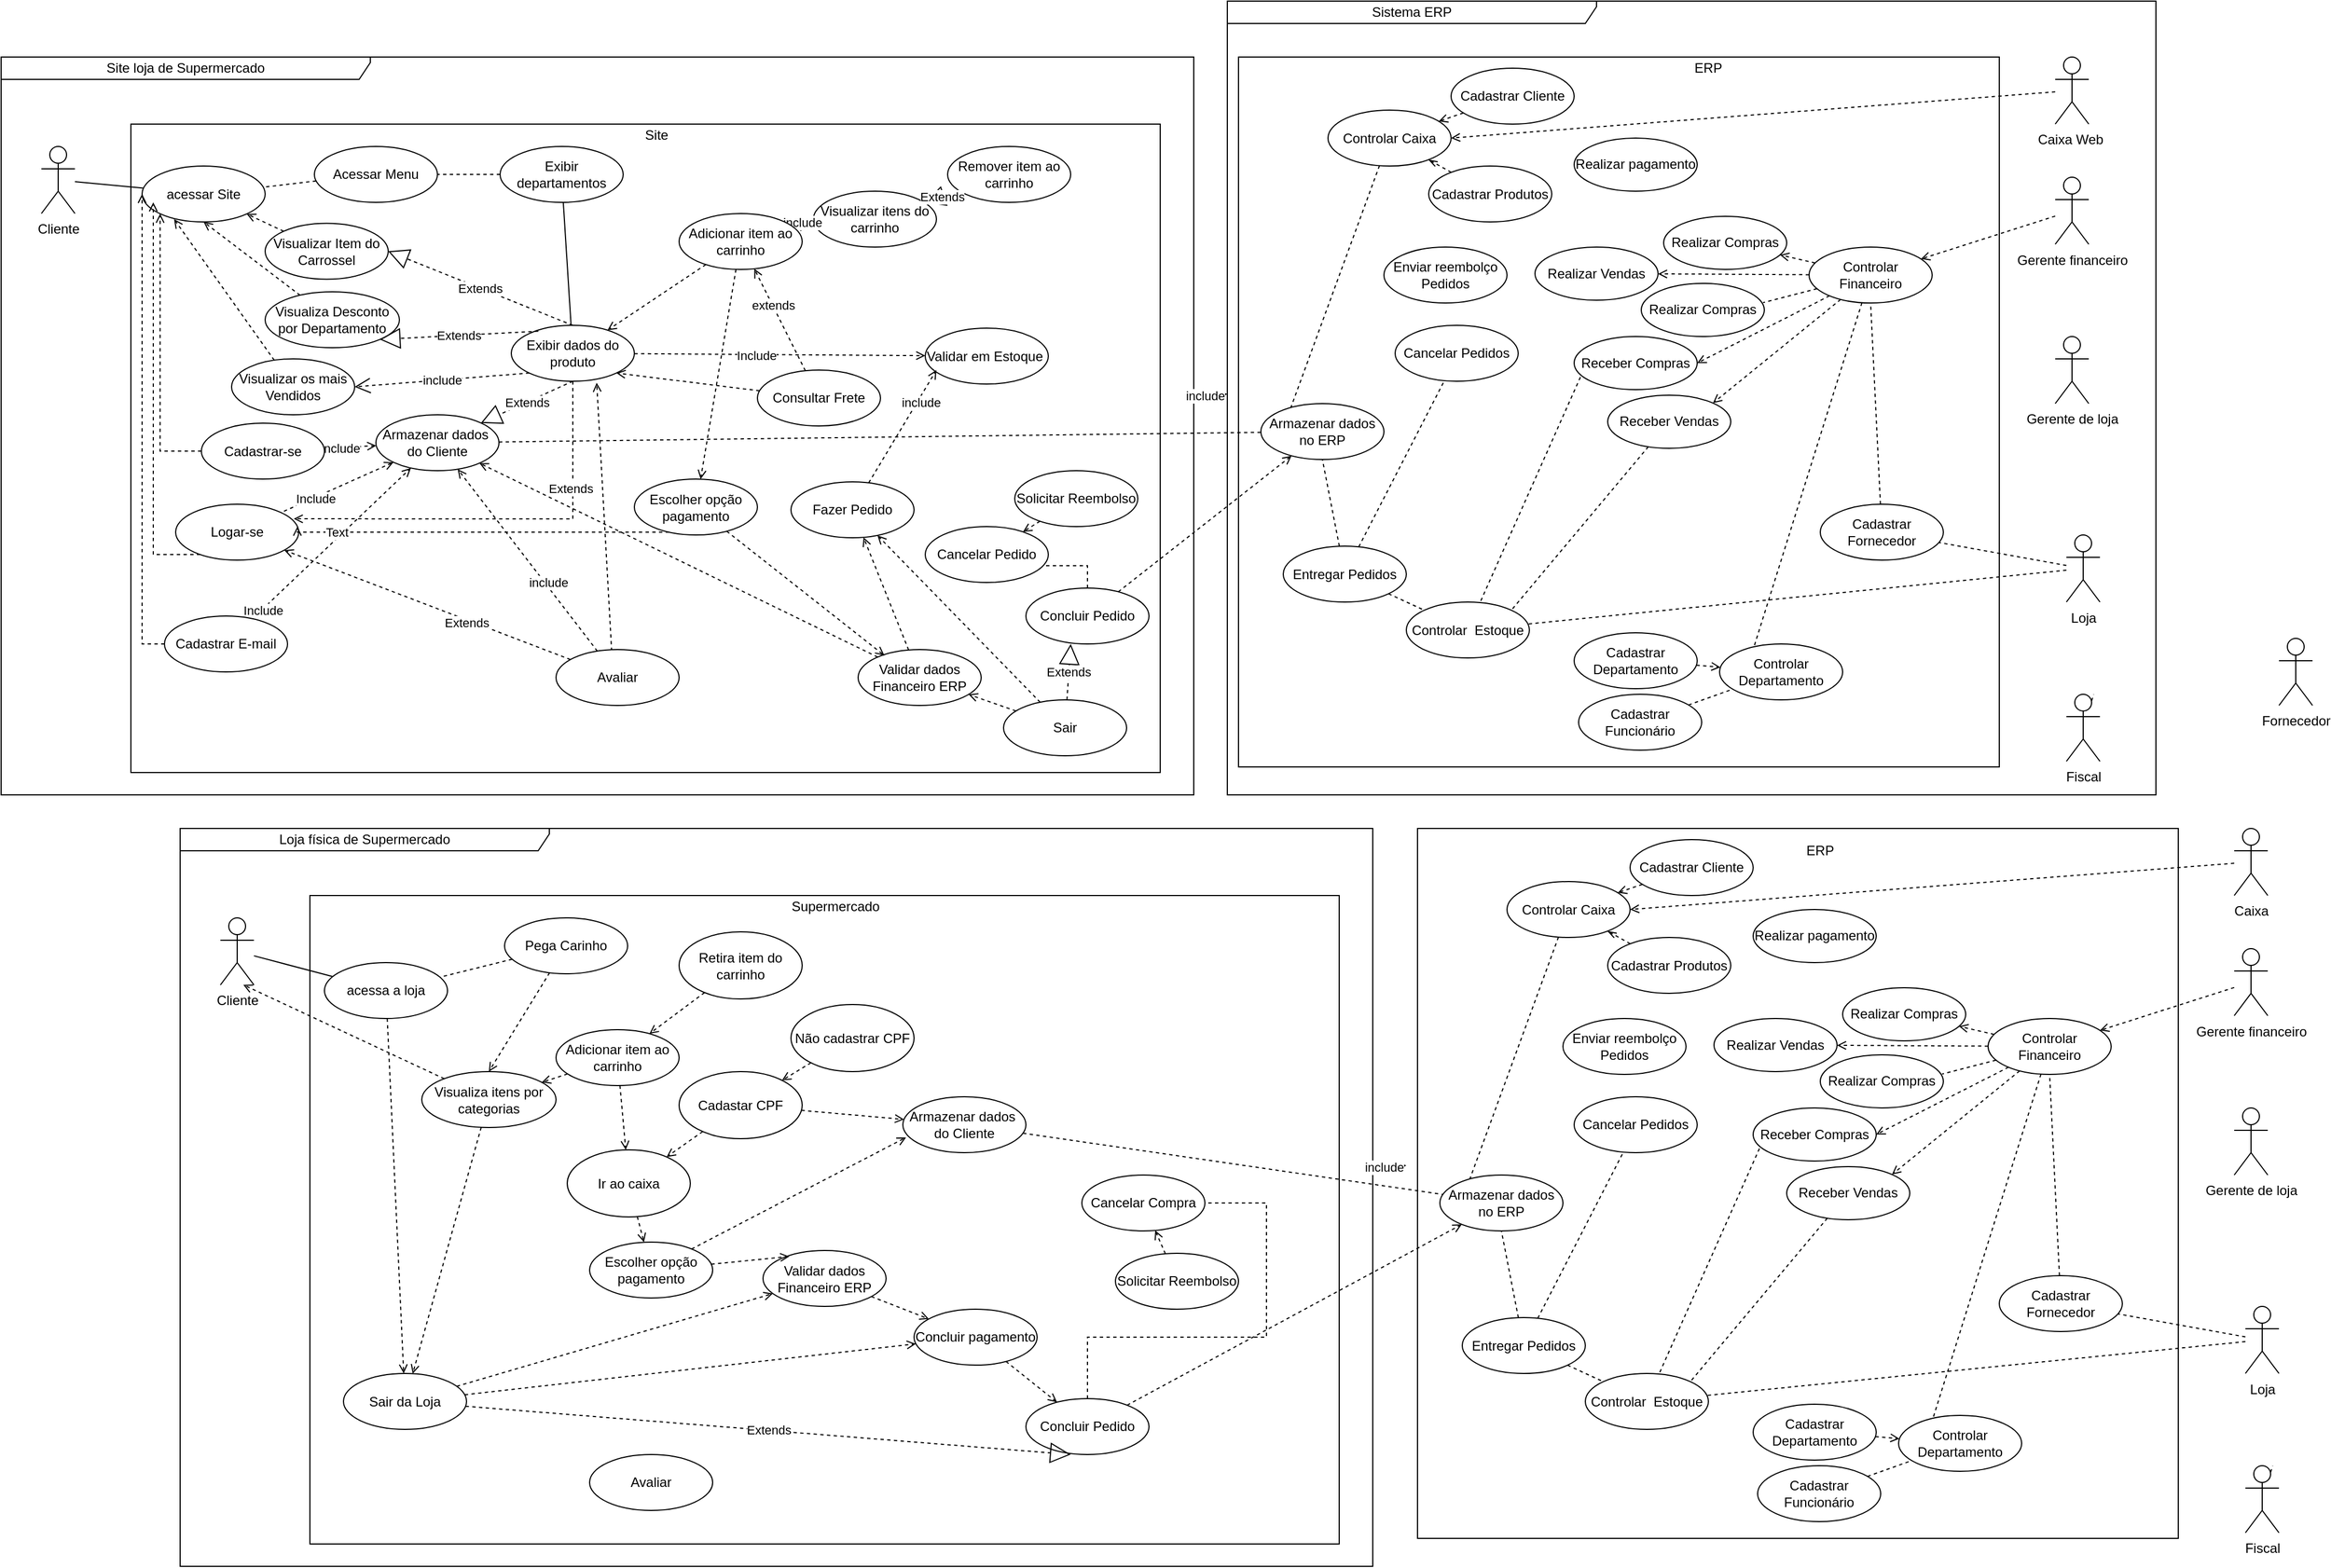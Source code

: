 <mxfile version="13.10.0" type="github">
  <diagram id="EkDo34qrDGZ_-z-unrCB" name="Page-1">
    <mxGraphModel dx="1144" dy="946" grid="1" gridSize="10" guides="1" tooltips="1" connect="1" arrows="1" fold="1" page="1" pageScale="1" pageWidth="827" pageHeight="1169" math="0" shadow="0">
      <root>
        <mxCell id="0" />
        <mxCell id="1" parent="0" />
        <mxCell id="3GYnURnb8D_fZ_eO1M6K-187" value="&lt;font style=&quot;vertical-align: inherit&quot;&gt;&lt;font style=&quot;vertical-align: inherit&quot;&gt;&lt;font style=&quot;vertical-align: inherit&quot;&gt;&lt;font style=&quot;vertical-align: inherit&quot;&gt;&lt;font style=&quot;vertical-align: inherit&quot;&gt;&lt;font style=&quot;vertical-align: inherit&quot;&gt;&lt;font style=&quot;vertical-align: inherit&quot;&gt;&lt;font style=&quot;vertical-align: inherit&quot;&gt;&lt;font style=&quot;vertical-align: inherit&quot;&gt;&lt;font style=&quot;vertical-align: inherit&quot;&gt;&lt;font style=&quot;vertical-align: inherit&quot;&gt;&lt;font style=&quot;vertical-align: inherit&quot;&gt;Sistema ERP&lt;/font&gt;&lt;/font&gt;&lt;/font&gt;&lt;/font&gt;&lt;/font&gt;&lt;/font&gt;&lt;/font&gt;&lt;/font&gt;&lt;/font&gt;&lt;/font&gt;&lt;/font&gt;&lt;/font&gt;" style="shape=umlFrame;whiteSpace=wrap;html=1;width=330;height=20;strokeColor=#000000;fillColor=none;" vertex="1" parent="1">
          <mxGeometry x="1120" y="20" width="830" height="710" as="geometry" />
        </mxCell>
        <mxCell id="3GYnURnb8D_fZ_eO1M6K-380" value="" style="rounded=0;whiteSpace=wrap;html=1;fillColor=none;" vertex="1" parent="1">
          <mxGeometry x="1130" y="70" width="680" height="635" as="geometry" />
        </mxCell>
        <mxCell id="9KBp4cft7S8GD2c59fNu-1" value="&lt;font style=&quot;vertical-align: inherit&quot;&gt;&lt;font style=&quot;vertical-align: inherit&quot;&gt;&lt;font style=&quot;vertical-align: inherit&quot;&gt;&lt;font style=&quot;vertical-align: inherit&quot;&gt;&lt;font style=&quot;vertical-align: inherit&quot;&gt;&lt;font style=&quot;vertical-align: inherit&quot;&gt;&lt;font style=&quot;vertical-align: inherit&quot;&gt;&lt;font style=&quot;vertical-align: inherit&quot;&gt;&lt;font style=&quot;vertical-align: inherit&quot;&gt;&lt;font style=&quot;vertical-align: inherit&quot;&gt;&lt;font style=&quot;vertical-align: inherit&quot;&gt;&lt;font style=&quot;vertical-align: inherit&quot;&gt;Site loja de Supermercado&lt;/font&gt;&lt;/font&gt;&lt;/font&gt;&lt;/font&gt;&lt;/font&gt;&lt;/font&gt;&lt;/font&gt;&lt;/font&gt;&lt;/font&gt;&lt;/font&gt;&lt;/font&gt;&lt;/font&gt;" style="shape=umlFrame;whiteSpace=wrap;html=1;width=330;height=20;strokeColor=#000000;" parent="1" vertex="1">
          <mxGeometry x="24" y="70" width="1066" height="660" as="geometry" />
        </mxCell>
        <mxCell id="3GYnURnb8D_fZ_eO1M6K-190" style="edgeStyle=none;rounded=0;orthogonalLoop=1;jettySize=auto;html=1;entryX=0;entryY=0.495;entryDx=0;entryDy=0;entryPerimeter=0;dashed=1;startArrow=none;startFill=0;endArrow=open;endFill=0;" edge="1" parent="1" source="9KBp4cft7S8GD2c59fNu-1" target="3GYnURnb8D_fZ_eO1M6K-187">
          <mxGeometry relative="1" as="geometry" />
        </mxCell>
        <mxCell id="3GYnURnb8D_fZ_eO1M6K-191" value="include" style="edgeLabel;html=1;align=center;verticalAlign=middle;resizable=0;points=[];" vertex="1" connectable="0" parent="3GYnURnb8D_fZ_eO1M6K-190">
          <mxGeometry x="-0.343" relative="1" as="geometry">
            <mxPoint as="offset" />
          </mxGeometry>
        </mxCell>
        <mxCell id="9KBp4cft7S8GD2c59fNu-2" value="" style="rounded=0;whiteSpace=wrap;html=1;fillColor=none;" parent="1" vertex="1">
          <mxGeometry x="140" y="130" width="920" height="580" as="geometry" />
        </mxCell>
        <mxCell id="9KBp4cft7S8GD2c59fNu-3" style="edgeStyle=none;rounded=0;orthogonalLoop=1;jettySize=auto;html=1;exitX=0;exitY=0;exitDx=0;exitDy=0;endArrow=none;endFill=0;" parent="1" edge="1">
          <mxGeometry relative="1" as="geometry">
            <mxPoint x="564.64" y="484" as="sourcePoint" />
            <mxPoint x="564.64" y="484" as="targetPoint" />
          </mxGeometry>
        </mxCell>
        <mxCell id="3GYnURnb8D_fZ_eO1M6K-130" style="edgeStyle=none;rounded=0;orthogonalLoop=1;jettySize=auto;html=1;endArrow=none;endFill=0;" edge="1" parent="1" source="9KBp4cft7S8GD2c59fNu-12" target="3GYnURnb8D_fZ_eO1M6K-4">
          <mxGeometry relative="1" as="geometry" />
        </mxCell>
        <mxCell id="9KBp4cft7S8GD2c59fNu-12" value="&lt;font style=&quot;vertical-align: inherit&quot;&gt;&lt;font style=&quot;vertical-align: inherit&quot;&gt;Cliente&lt;/font&gt;&lt;/font&gt;" style="shape=umlActor;verticalLabelPosition=bottom;verticalAlign=top;html=1;" parent="1" vertex="1">
          <mxGeometry x="60" y="150" width="30" height="60" as="geometry" />
        </mxCell>
        <mxCell id="3GYnURnb8D_fZ_eO1M6K-127" style="rounded=0;orthogonalLoop=1;jettySize=auto;html=1;dashed=1;endArrow=none;endFill=0;" edge="1" parent="1" source="9KBp4cft7S8GD2c59fNu-13" target="3GYnURnb8D_fZ_eO1M6K-4">
          <mxGeometry relative="1" as="geometry" />
        </mxCell>
        <mxCell id="9KBp4cft7S8GD2c59fNu-13" value="&lt;font style=&quot;vertical-align: inherit&quot;&gt;&lt;font style=&quot;vertical-align: inherit&quot;&gt;&lt;font style=&quot;vertical-align: inherit&quot;&gt;&lt;font style=&quot;vertical-align: inherit&quot;&gt;&lt;font style=&quot;vertical-align: inherit&quot;&gt;&lt;font style=&quot;vertical-align: inherit&quot;&gt;Acessar Menu&lt;/font&gt;&lt;/font&gt;&lt;/font&gt;&lt;/font&gt;&lt;/font&gt;&lt;/font&gt;" style="ellipse;whiteSpace=wrap;html=1;" parent="1" vertex="1">
          <mxGeometry x="304" y="150" width="110" height="50" as="geometry" />
        </mxCell>
        <mxCell id="3GYnURnb8D_fZ_eO1M6K-152" style="edgeStyle=none;rounded=0;orthogonalLoop=1;jettySize=auto;html=1;dashed=1;startArrow=none;startFill=0;endArrow=open;endFill=0;" edge="1" parent="1" source="9KBp4cft7S8GD2c59fNu-14" target="3GYnURnb8D_fZ_eO1M6K-4">
          <mxGeometry relative="1" as="geometry" />
        </mxCell>
        <mxCell id="9KBp4cft7S8GD2c59fNu-14" value="Visualizar Item do Carrossel" style="ellipse;whiteSpace=wrap;html=1;" parent="1" vertex="1">
          <mxGeometry x="260" y="218.75" width="110" height="50" as="geometry" />
        </mxCell>
        <mxCell id="9KBp4cft7S8GD2c59fNu-15" value="&lt;font style=&quot;vertical-align: inherit&quot;&gt;&lt;font style=&quot;vertical-align: inherit&quot;&gt;&lt;font style=&quot;vertical-align: inherit&quot;&gt;&lt;font style=&quot;vertical-align: inherit&quot;&gt;&lt;font style=&quot;vertical-align: inherit&quot;&gt;&lt;font style=&quot;vertical-align: inherit&quot;&gt;&lt;font style=&quot;vertical-align: inherit&quot;&gt;&lt;font style=&quot;vertical-align: inherit&quot;&gt;Visualizar itens do carrinho&lt;/font&gt;&lt;/font&gt;&lt;/font&gt;&lt;/font&gt;&lt;/font&gt;&lt;/font&gt;&lt;/font&gt;&lt;/font&gt;" style="ellipse;whiteSpace=wrap;html=1;" parent="1" vertex="1">
          <mxGeometry x="750" y="190" width="110" height="50" as="geometry" />
        </mxCell>
        <mxCell id="3GYnURnb8D_fZ_eO1M6K-144" style="edgeStyle=none;rounded=0;orthogonalLoop=1;jettySize=auto;html=1;dashed=1;startArrow=none;startFill=0;endArrow=open;endFill=0;" edge="1" parent="1" source="9KBp4cft7S8GD2c59fNu-16" target="9KBp4cft7S8GD2c59fNu-21">
          <mxGeometry relative="1" as="geometry" />
        </mxCell>
        <mxCell id="3GYnURnb8D_fZ_eO1M6K-145" value="include" style="edgeLabel;html=1;align=center;verticalAlign=middle;resizable=0;points=[];" vertex="1" connectable="0" parent="3GYnURnb8D_fZ_eO1M6K-144">
          <mxGeometry x="-0.38" relative="1" as="geometry">
            <mxPoint as="offset" />
          </mxGeometry>
        </mxCell>
        <mxCell id="3GYnURnb8D_fZ_eO1M6K-155" style="edgeStyle=orthogonalEdgeStyle;rounded=0;orthogonalLoop=1;jettySize=auto;html=1;entryX=0;entryY=1;entryDx=0;entryDy=0;dashed=1;startArrow=none;startFill=0;endArrow=open;endFill=0;exitX=0;exitY=0.5;exitDx=0;exitDy=0;" edge="1" parent="1" source="9KBp4cft7S8GD2c59fNu-16" target="3GYnURnb8D_fZ_eO1M6K-4">
          <mxGeometry relative="1" as="geometry">
            <Array as="points">
              <mxPoint x="166" y="423" />
            </Array>
          </mxGeometry>
        </mxCell>
        <mxCell id="9KBp4cft7S8GD2c59fNu-16" value="&lt;font style=&quot;vertical-align: inherit&quot;&gt;&lt;font style=&quot;vertical-align: inherit&quot;&gt;&lt;font style=&quot;vertical-align: inherit&quot;&gt;&lt;font style=&quot;vertical-align: inherit&quot;&gt;&lt;font style=&quot;vertical-align: inherit&quot;&gt;&lt;font style=&quot;vertical-align: inherit&quot;&gt;&lt;font style=&quot;vertical-align: inherit&quot;&gt;&lt;font style=&quot;vertical-align: inherit&quot;&gt;Cadastrar-se&lt;/font&gt;&lt;/font&gt;&lt;/font&gt;&lt;/font&gt;&lt;/font&gt;&lt;/font&gt;&lt;/font&gt;&lt;/font&gt;" style="ellipse;whiteSpace=wrap;html=1;" parent="1" vertex="1">
          <mxGeometry x="203" y="397.5" width="110" height="50" as="geometry" />
        </mxCell>
        <mxCell id="3GYnURnb8D_fZ_eO1M6K-153" style="edgeStyle=none;rounded=0;orthogonalLoop=1;jettySize=auto;html=1;entryX=0.5;entryY=1;entryDx=0;entryDy=0;dashed=1;startArrow=none;startFill=0;endArrow=open;endFill=0;" edge="1" parent="1" source="9KBp4cft7S8GD2c59fNu-17" target="3GYnURnb8D_fZ_eO1M6K-4">
          <mxGeometry relative="1" as="geometry" />
        </mxCell>
        <mxCell id="9KBp4cft7S8GD2c59fNu-17" value="&lt;font style=&quot;vertical-align: inherit&quot;&gt;&lt;font style=&quot;vertical-align: inherit&quot;&gt;&lt;font style=&quot;vertical-align: inherit&quot;&gt;&lt;font style=&quot;vertical-align: inherit&quot;&gt;Visualiza Desconto por Departamento&lt;/font&gt;&lt;/font&gt;&lt;/font&gt;&lt;/font&gt;" style="ellipse;whiteSpace=wrap;html=1;" parent="1" vertex="1">
          <mxGeometry x="260" y="280" width="120" height="50" as="geometry" />
        </mxCell>
        <mxCell id="3GYnURnb8D_fZ_eO1M6K-161" style="edgeStyle=none;rounded=0;orthogonalLoop=1;jettySize=auto;html=1;dashed=1;startArrow=none;startFill=0;endArrow=open;endFill=0;" edge="1" parent="1" source="9KBp4cft7S8GD2c59fNu-18" target="3GYnURnb8D_fZ_eO1M6K-126">
          <mxGeometry relative="1" as="geometry" />
        </mxCell>
        <mxCell id="3GYnURnb8D_fZ_eO1M6K-162" value="Include" style="edgeLabel;html=1;align=center;verticalAlign=middle;resizable=0;points=[];" vertex="1" connectable="0" parent="3GYnURnb8D_fZ_eO1M6K-161">
          <mxGeometry x="-0.165" y="-1" relative="1" as="geometry">
            <mxPoint as="offset" />
          </mxGeometry>
        </mxCell>
        <mxCell id="3GYnURnb8D_fZ_eO1M6K-167" style="edgeStyle=orthogonalEdgeStyle;rounded=0;orthogonalLoop=1;jettySize=auto;html=1;entryX=0.96;entryY=0.261;entryDx=0;entryDy=0;entryPerimeter=0;dashed=1;startArrow=none;startFill=0;endArrow=open;endFill=0;" edge="1" parent="1" source="9KBp4cft7S8GD2c59fNu-18" target="3GYnURnb8D_fZ_eO1M6K-138">
          <mxGeometry relative="1" as="geometry">
            <Array as="points">
              <mxPoint x="535" y="483" />
            </Array>
          </mxGeometry>
        </mxCell>
        <mxCell id="3GYnURnb8D_fZ_eO1M6K-168" value="Extends" style="edgeLabel;html=1;align=center;verticalAlign=middle;resizable=0;points=[];" vertex="1" connectable="0" parent="3GYnURnb8D_fZ_eO1M6K-167">
          <mxGeometry x="-0.486" y="-2" relative="1" as="geometry">
            <mxPoint as="offset" />
          </mxGeometry>
        </mxCell>
        <mxCell id="9KBp4cft7S8GD2c59fNu-18" value="Exibir dados do produto" style="ellipse;whiteSpace=wrap;html=1;" parent="1" vertex="1">
          <mxGeometry x="480" y="310" width="110" height="50" as="geometry" />
        </mxCell>
        <mxCell id="3GYnURnb8D_fZ_eO1M6K-203" style="edgeStyle=none;rounded=0;orthogonalLoop=1;jettySize=auto;html=1;dashed=1;startArrow=none;startFill=0;endArrow=open;endFill=0;" edge="1" parent="1" source="9KBp4cft7S8GD2c59fNu-19" target="3GYnURnb8D_fZ_eO1M6K-216">
          <mxGeometry relative="1" as="geometry" />
        </mxCell>
        <mxCell id="3GYnURnb8D_fZ_eO1M6K-229" style="edgeStyle=orthogonalEdgeStyle;rounded=0;orthogonalLoop=1;jettySize=auto;html=1;dashed=1;startArrow=none;startFill=0;endArrow=none;endFill=0;" edge="1" parent="1" source="9KBp4cft7S8GD2c59fNu-19" target="3GYnURnb8D_fZ_eO1M6K-227">
          <mxGeometry relative="1" as="geometry">
            <Array as="points">
              <mxPoint x="995" y="525" />
            </Array>
          </mxGeometry>
        </mxCell>
        <mxCell id="9KBp4cft7S8GD2c59fNu-19" value="&lt;font style=&quot;vertical-align: inherit&quot;&gt;&lt;font style=&quot;vertical-align: inherit&quot;&gt;&lt;font style=&quot;vertical-align: inherit&quot;&gt;&lt;font style=&quot;vertical-align: inherit&quot;&gt;Concluir Pedido&lt;/font&gt;&lt;/font&gt;&lt;/font&gt;&lt;/font&gt;" style="ellipse;whiteSpace=wrap;html=1;" parent="1" vertex="1">
          <mxGeometry x="940" y="545" width="110" height="50" as="geometry" />
        </mxCell>
        <mxCell id="3GYnURnb8D_fZ_eO1M6K-154" style="edgeStyle=none;rounded=0;orthogonalLoop=1;jettySize=auto;html=1;dashed=1;startArrow=none;startFill=0;endArrow=open;endFill=0;entryX=0.26;entryY=0.951;entryDx=0;entryDy=0;entryPerimeter=0;" edge="1" parent="1" source="9KBp4cft7S8GD2c59fNu-20" target="3GYnURnb8D_fZ_eO1M6K-4">
          <mxGeometry relative="1" as="geometry" />
        </mxCell>
        <mxCell id="9KBp4cft7S8GD2c59fNu-20" value="&lt;font style=&quot;vertical-align: inherit&quot;&gt;&lt;font style=&quot;vertical-align: inherit&quot;&gt;&lt;font style=&quot;vertical-align: inherit&quot;&gt;&lt;font style=&quot;vertical-align: inherit&quot;&gt;&lt;font style=&quot;vertical-align: inherit&quot;&gt;&lt;font style=&quot;vertical-align: inherit&quot;&gt;Visualizar os mais Vendidos&lt;/font&gt;&lt;/font&gt;&lt;/font&gt;&lt;/font&gt;&lt;/font&gt;&lt;/font&gt;" style="ellipse;whiteSpace=wrap;html=1;" parent="1" vertex="1">
          <mxGeometry x="230" y="340" width="110" height="50" as="geometry" />
        </mxCell>
        <mxCell id="3GYnURnb8D_fZ_eO1M6K-140" style="edgeStyle=none;rounded=0;orthogonalLoop=1;jettySize=auto;html=1;endArrow=none;endFill=0;dashed=1;startArrow=open;startFill=0;" edge="1" parent="1" source="9KBp4cft7S8GD2c59fNu-21" target="3GYnURnb8D_fZ_eO1M6K-138">
          <mxGeometry relative="1" as="geometry" />
        </mxCell>
        <mxCell id="3GYnURnb8D_fZ_eO1M6K-141" value="Include" style="edgeLabel;html=1;align=center;verticalAlign=middle;resizable=0;points=[];" vertex="1" connectable="0" parent="3GYnURnb8D_fZ_eO1M6K-140">
          <mxGeometry x="0.404" y="1" relative="1" as="geometry">
            <mxPoint as="offset" />
          </mxGeometry>
        </mxCell>
        <mxCell id="3GYnURnb8D_fZ_eO1M6K-217" style="edgeStyle=none;rounded=0;orthogonalLoop=1;jettySize=auto;html=1;dashed=1;startArrow=none;startFill=0;endArrow=none;endFill=0;" edge="1" parent="1" source="9KBp4cft7S8GD2c59fNu-21" target="3GYnURnb8D_fZ_eO1M6K-216">
          <mxGeometry relative="1" as="geometry" />
        </mxCell>
        <mxCell id="9KBp4cft7S8GD2c59fNu-21" value="&lt;font style=&quot;vertical-align: inherit&quot;&gt;&lt;font style=&quot;vertical-align: inherit&quot;&gt;&lt;font style=&quot;vertical-align: inherit&quot;&gt;&lt;font style=&quot;vertical-align: inherit&quot;&gt;Armazenar dados&amp;nbsp; do Cliente&lt;/font&gt;&lt;/font&gt;&lt;/font&gt;&lt;/font&gt;" style="ellipse;whiteSpace=wrap;html=1;" parent="1" vertex="1">
          <mxGeometry x="359" y="390" width="110" height="50" as="geometry" />
        </mxCell>
        <mxCell id="9KBp4cft7S8GD2c59fNu-22" value="Extends" style="endArrow=block;endSize=16;endFill=0;html=1;dashed=1;exitX=0.5;exitY=1;exitDx=0;exitDy=0;" parent="1" source="9KBp4cft7S8GD2c59fNu-18" target="9KBp4cft7S8GD2c59fNu-21" edge="1">
          <mxGeometry width="160" relative="1" as="geometry">
            <mxPoint x="440" y="340" as="sourcePoint" />
            <mxPoint x="530" y="345" as="targetPoint" />
          </mxGeometry>
        </mxCell>
        <mxCell id="9KBp4cft7S8GD2c59fNu-26" value="include" style="endArrow=open;endSize=12;dashed=1;html=1;exitX=0;exitY=1;exitDx=0;exitDy=0;entryX=1;entryY=0.5;entryDx=0;entryDy=0;" parent="1" source="9KBp4cft7S8GD2c59fNu-18" target="9KBp4cft7S8GD2c59fNu-20" edge="1">
          <mxGeometry width="160" relative="1" as="geometry">
            <mxPoint x="360" y="515" as="sourcePoint" />
            <mxPoint x="440" y="375" as="targetPoint" />
          </mxGeometry>
        </mxCell>
        <mxCell id="9KBp4cft7S8GD2c59fNu-27" value="include" style="endArrow=open;endSize=12;dashed=1;html=1;entryX=0;entryY=0.5;entryDx=0;entryDy=0;" parent="1" source="3GYnURnb8D_fZ_eO1M6K-135" target="9KBp4cft7S8GD2c59fNu-15" edge="1">
          <mxGeometry width="160" relative="1" as="geometry">
            <mxPoint x="533.01" y="371" as="sourcePoint" />
            <mxPoint x="407.891" y="437.322" as="targetPoint" />
          </mxGeometry>
        </mxCell>
        <mxCell id="3GYnURnb8D_fZ_eO1M6K-172" style="rounded=0;orthogonalLoop=1;jettySize=auto;html=1;dashed=1;startArrow=none;startFill=0;endArrow=open;endFill=0;" edge="1" parent="1" source="9KBp4cft7S8GD2c59fNu-28" target="3GYnURnb8D_fZ_eO1M6K-171">
          <mxGeometry relative="1" as="geometry" />
        </mxCell>
        <mxCell id="3GYnURnb8D_fZ_eO1M6K-186" style="edgeStyle=none;rounded=0;orthogonalLoop=1;jettySize=auto;html=1;dashed=1;startArrow=none;startFill=0;endArrow=open;endFill=0;" edge="1" parent="1" source="9KBp4cft7S8GD2c59fNu-28" target="3GYnURnb8D_fZ_eO1M6K-158">
          <mxGeometry relative="1" as="geometry" />
        </mxCell>
        <mxCell id="9KBp4cft7S8GD2c59fNu-28" value="&lt;font style=&quot;vertical-align: inherit&quot;&gt;&lt;font style=&quot;vertical-align: inherit&quot;&gt;&lt;font style=&quot;vertical-align: inherit&quot;&gt;&lt;font style=&quot;vertical-align: inherit&quot;&gt;Sair&lt;/font&gt;&lt;/font&gt;&lt;/font&gt;&lt;/font&gt;" style="ellipse;whiteSpace=wrap;html=1;" parent="1" vertex="1">
          <mxGeometry x="920" y="645" width="110" height="50" as="geometry" />
        </mxCell>
        <mxCell id="9KBp4cft7S8GD2c59fNu-29" value="Extends" style="endArrow=block;endSize=16;endFill=0;html=1;dashed=1;entryX=0.364;entryY=1;entryDx=0;entryDy=0;entryPerimeter=0;" parent="1" source="9KBp4cft7S8GD2c59fNu-28" target="9KBp4cft7S8GD2c59fNu-19" edge="1">
          <mxGeometry width="160" relative="1" as="geometry">
            <mxPoint x="290" y="390" as="sourcePoint" />
            <mxPoint x="450" y="390" as="targetPoint" />
          </mxGeometry>
        </mxCell>
        <mxCell id="9KBp4cft7S8GD2c59fNu-30" value="Extends" style="endArrow=block;endSize=16;endFill=0;html=1;dashed=1;entryX=1;entryY=1;entryDx=0;entryDy=0;exitX=0.22;exitY=0.105;exitDx=0;exitDy=0;exitPerimeter=0;" parent="1" source="9KBp4cft7S8GD2c59fNu-18" target="9KBp4cft7S8GD2c59fNu-17" edge="1">
          <mxGeometry width="160" relative="1" as="geometry">
            <mxPoint x="530.0" y="310" as="sourcePoint" />
            <mxPoint x="580.793" y="430.848" as="targetPoint" />
          </mxGeometry>
        </mxCell>
        <mxCell id="9KBp4cft7S8GD2c59fNu-32" value="Extends" style="endArrow=block;endSize=16;endFill=0;html=1;dashed=1;entryX=1;entryY=0.5;entryDx=0;entryDy=0;exitX=0.5;exitY=0;exitDx=0;exitDy=0;" parent="1" source="9KBp4cft7S8GD2c59fNu-18" target="9KBp4cft7S8GD2c59fNu-14" edge="1">
          <mxGeometry width="160" relative="1" as="geometry">
            <mxPoint x="494.2" y="335.25" as="sourcePoint" />
            <mxPoint x="473.891" y="242.678" as="targetPoint" />
          </mxGeometry>
        </mxCell>
        <mxCell id="3GYnURnb8D_fZ_eO1M6K-1" value="&lt;font style=&quot;vertical-align: inherit&quot;&gt;&lt;font style=&quot;vertical-align: inherit&quot;&gt;Site&lt;/font&gt;&lt;/font&gt;" style="text;html=1;strokeColor=none;fillColor=none;align=center;verticalAlign=middle;whiteSpace=wrap;rounded=0;" vertex="1" parent="1">
          <mxGeometry x="590" y="130" width="40" height="20" as="geometry" />
        </mxCell>
        <mxCell id="3GYnURnb8D_fZ_eO1M6K-4" value="&lt;font style=&quot;vertical-align: inherit&quot;&gt;&lt;font style=&quot;vertical-align: inherit&quot;&gt;acessar Site&lt;/font&gt;&lt;/font&gt;" style="ellipse;whiteSpace=wrap;html=1;" vertex="1" parent="1">
          <mxGeometry x="150" y="167.5" width="110" height="50" as="geometry" />
        </mxCell>
        <mxCell id="3GYnURnb8D_fZ_eO1M6K-7" style="edgeStyle=none;rounded=0;orthogonalLoop=1;jettySize=auto;html=1;exitX=0;exitY=0;exitDx=0;exitDy=0;endArrow=none;endFill=0;" edge="1" parent="1">
          <mxGeometry relative="1" as="geometry">
            <mxPoint x="1504.64" y="434" as="sourcePoint" />
            <mxPoint x="1504.64" y="434" as="targetPoint" />
          </mxGeometry>
        </mxCell>
        <mxCell id="3GYnURnb8D_fZ_eO1M6K-9" value="&lt;font style=&quot;vertical-align: inherit&quot;&gt;&lt;font style=&quot;vertical-align: inherit&quot;&gt;Cadastrar Produtos&lt;/font&gt;&lt;/font&gt;" style="ellipse;whiteSpace=wrap;html=1;" vertex="1" parent="1">
          <mxGeometry x="1300" y="167.5" width="110" height="50" as="geometry" />
        </mxCell>
        <mxCell id="3GYnURnb8D_fZ_eO1M6K-29" value="&lt;font style=&quot;vertical-align: inherit&quot;&gt;&lt;font style=&quot;vertical-align: inherit&quot;&gt;&lt;font style=&quot;vertical-align: inherit&quot;&gt;&lt;font style=&quot;vertical-align: inherit&quot;&gt;ERP&lt;/font&gt;&lt;/font&gt;&lt;/font&gt;&lt;/font&gt;" style="text;html=1;strokeColor=none;fillColor=none;align=center;verticalAlign=middle;whiteSpace=wrap;rounded=0;" vertex="1" parent="1">
          <mxGeometry x="1530" y="70" width="40" height="20" as="geometry" />
        </mxCell>
        <mxCell id="3GYnURnb8D_fZ_eO1M6K-208" style="edgeStyle=none;rounded=0;orthogonalLoop=1;jettySize=auto;html=1;entryX=1;entryY=0.5;entryDx=0;entryDy=0;dashed=1;startArrow=none;startFill=0;endArrow=open;endFill=0;" edge="1" parent="1" source="3GYnURnb8D_fZ_eO1M6K-30" target="3GYnURnb8D_fZ_eO1M6K-40">
          <mxGeometry relative="1" as="geometry" />
        </mxCell>
        <mxCell id="3GYnURnb8D_fZ_eO1M6K-30" value="&lt;font style=&quot;vertical-align: inherit&quot;&gt;&lt;font style=&quot;vertical-align: inherit&quot;&gt;Caixa Web&amp;nbsp;&lt;/font&gt;&lt;/font&gt;" style="shape=umlActor;verticalLabelPosition=bottom;verticalAlign=top;html=1;outlineConnect=0;" vertex="1" parent="1">
          <mxGeometry x="1860" y="70" width="30" height="60" as="geometry" />
        </mxCell>
        <mxCell id="3GYnURnb8D_fZ_eO1M6K-32" value="&lt;font style=&quot;vertical-align: inherit&quot;&gt;&lt;font style=&quot;vertical-align: inherit&quot;&gt;&lt;font style=&quot;vertical-align: inherit&quot;&gt;&lt;font style=&quot;vertical-align: inherit&quot;&gt;Fiscal&lt;/font&gt;&lt;/font&gt;&lt;/font&gt;&lt;/font&gt;" style="shape=umlActor;verticalLabelPosition=bottom;verticalAlign=top;html=1;outlineConnect=0;" vertex="1" parent="1">
          <mxGeometry x="1870" y="640" width="30" height="60" as="geometry" />
        </mxCell>
        <mxCell id="3GYnURnb8D_fZ_eO1M6K-200" style="edgeStyle=none;rounded=0;orthogonalLoop=1;jettySize=auto;html=1;dashed=1;startArrow=none;startFill=0;endArrow=open;endFill=0;" edge="1" parent="1" source="3GYnURnb8D_fZ_eO1M6K-36" target="3GYnURnb8D_fZ_eO1M6K-52">
          <mxGeometry relative="1" as="geometry" />
        </mxCell>
        <mxCell id="3GYnURnb8D_fZ_eO1M6K-201" style="edgeStyle=none;rounded=0;orthogonalLoop=1;jettySize=auto;html=1;dashed=1;startArrow=none;startFill=0;endArrow=open;endFill=0;" edge="1" parent="1" source="3GYnURnb8D_fZ_eO1M6K-36" target="3GYnURnb8D_fZ_eO1M6K-53">
          <mxGeometry relative="1" as="geometry" />
        </mxCell>
        <mxCell id="3GYnURnb8D_fZ_eO1M6K-213" style="edgeStyle=none;rounded=0;orthogonalLoop=1;jettySize=auto;html=1;dashed=1;startArrow=none;startFill=0;endArrow=none;endFill=0;entryX=0.99;entryY=0.362;entryDx=0;entryDy=0;entryPerimeter=0;" edge="1" parent="1" source="3GYnURnb8D_fZ_eO1M6K-36" target="3GYnURnb8D_fZ_eO1M6K-209">
          <mxGeometry relative="1" as="geometry" />
        </mxCell>
        <mxCell id="3GYnURnb8D_fZ_eO1M6K-214" style="edgeStyle=none;rounded=0;orthogonalLoop=1;jettySize=auto;html=1;entryX=1;entryY=0.5;entryDx=0;entryDy=0;dashed=1;startArrow=none;startFill=0;endArrow=open;endFill=0;" edge="1" parent="1" source="3GYnURnb8D_fZ_eO1M6K-36" target="3GYnURnb8D_fZ_eO1M6K-210">
          <mxGeometry relative="1" as="geometry" />
        </mxCell>
        <mxCell id="3GYnURnb8D_fZ_eO1M6K-215" style="edgeStyle=none;rounded=0;orthogonalLoop=1;jettySize=auto;html=1;entryX=1;entryY=0;entryDx=0;entryDy=0;dashed=1;startArrow=none;startFill=0;endArrow=open;endFill=0;" edge="1" parent="1" source="3GYnURnb8D_fZ_eO1M6K-36" target="3GYnURnb8D_fZ_eO1M6K-211">
          <mxGeometry relative="1" as="geometry" />
        </mxCell>
        <mxCell id="3GYnURnb8D_fZ_eO1M6K-238" style="edgeStyle=none;rounded=0;orthogonalLoop=1;jettySize=auto;html=1;dashed=1;startArrow=none;startFill=0;endArrow=none;endFill=0;entryX=0.283;entryY=0.027;entryDx=0;entryDy=0;entryPerimeter=0;" edge="1" parent="1" source="3GYnURnb8D_fZ_eO1M6K-36" target="3GYnURnb8D_fZ_eO1M6K-205">
          <mxGeometry relative="1" as="geometry" />
        </mxCell>
        <mxCell id="3GYnURnb8D_fZ_eO1M6K-36" value="&lt;font style=&quot;vertical-align: inherit&quot;&gt;&lt;font style=&quot;vertical-align: inherit&quot;&gt;Controlar Financeiro&lt;/font&gt;&lt;/font&gt;" style="ellipse;whiteSpace=wrap;html=1;" vertex="1" parent="1">
          <mxGeometry x="1640" y="240" width="110" height="50" as="geometry" />
        </mxCell>
        <mxCell id="3GYnURnb8D_fZ_eO1M6K-37" value="&lt;font style=&quot;vertical-align: inherit&quot;&gt;&lt;font style=&quot;vertical-align: inherit&quot;&gt;&lt;font style=&quot;vertical-align: inherit&quot;&gt;&lt;font style=&quot;vertical-align: inherit&quot;&gt;&lt;font style=&quot;vertical-align: inherit&quot;&gt;&lt;font style=&quot;vertical-align: inherit&quot;&gt;Controlar&amp;nbsp; Estoque&lt;/font&gt;&lt;/font&gt;&lt;/font&gt;&lt;/font&gt;&lt;/font&gt;&lt;/font&gt;" style="ellipse;whiteSpace=wrap;html=1;" vertex="1" parent="1">
          <mxGeometry x="1280" y="557.5" width="110" height="50" as="geometry" />
        </mxCell>
        <mxCell id="3GYnURnb8D_fZ_eO1M6K-202" style="edgeStyle=none;rounded=0;orthogonalLoop=1;jettySize=auto;html=1;dashed=1;startArrow=openThin;startFill=0;endArrow=none;endFill=0;" edge="1" parent="1" source="3GYnURnb8D_fZ_eO1M6K-40" target="3GYnURnb8D_fZ_eO1M6K-9">
          <mxGeometry relative="1" as="geometry" />
        </mxCell>
        <mxCell id="3GYnURnb8D_fZ_eO1M6K-218" style="edgeStyle=none;rounded=0;orthogonalLoop=1;jettySize=auto;html=1;entryX=0.238;entryY=0.105;entryDx=0;entryDy=0;entryPerimeter=0;dashed=1;startArrow=none;startFill=0;endArrow=none;endFill=0;" edge="1" parent="1" source="3GYnURnb8D_fZ_eO1M6K-40" target="3GYnURnb8D_fZ_eO1M6K-216">
          <mxGeometry relative="1" as="geometry" />
        </mxCell>
        <mxCell id="3GYnURnb8D_fZ_eO1M6K-40" value="&lt;font style=&quot;vertical-align: inherit&quot;&gt;&lt;font style=&quot;vertical-align: inherit&quot;&gt;&lt;font style=&quot;vertical-align: inherit&quot;&gt;&lt;font style=&quot;vertical-align: inherit&quot;&gt;&lt;font style=&quot;vertical-align: inherit&quot;&gt;&lt;font style=&quot;vertical-align: inherit&quot;&gt;&lt;font style=&quot;vertical-align: inherit&quot;&gt;&lt;font style=&quot;vertical-align: inherit&quot;&gt;Controlar Caixa&lt;/font&gt;&lt;/font&gt;&lt;/font&gt;&lt;/font&gt;&lt;/font&gt;&lt;/font&gt;&lt;/font&gt;&lt;/font&gt;" style="ellipse;whiteSpace=wrap;html=1;" vertex="1" parent="1">
          <mxGeometry x="1210" y="117.5" width="110" height="50" as="geometry" />
        </mxCell>
        <mxCell id="3GYnURnb8D_fZ_eO1M6K-221" style="edgeStyle=none;rounded=0;orthogonalLoop=1;jettySize=auto;html=1;entryX=0.5;entryY=1;entryDx=0;entryDy=0;dashed=1;startArrow=none;startFill=0;endArrow=none;endFill=0;" edge="1" parent="1" source="3GYnURnb8D_fZ_eO1M6K-42" target="3GYnURnb8D_fZ_eO1M6K-216">
          <mxGeometry relative="1" as="geometry" />
        </mxCell>
        <mxCell id="3GYnURnb8D_fZ_eO1M6K-222" style="edgeStyle=none;rounded=0;orthogonalLoop=1;jettySize=auto;html=1;dashed=1;startArrow=none;startFill=0;endArrow=none;endFill=0;" edge="1" parent="1" source="3GYnURnb8D_fZ_eO1M6K-42" target="3GYnURnb8D_fZ_eO1M6K-37">
          <mxGeometry relative="1" as="geometry" />
        </mxCell>
        <mxCell id="3GYnURnb8D_fZ_eO1M6K-226" style="rounded=0;orthogonalLoop=1;jettySize=auto;html=1;entryX=0.394;entryY=1.016;entryDx=0;entryDy=0;dashed=1;startArrow=none;startFill=0;endArrow=none;endFill=0;entryPerimeter=0;" edge="1" parent="1" source="3GYnURnb8D_fZ_eO1M6K-42" target="3GYnURnb8D_fZ_eO1M6K-225">
          <mxGeometry relative="1" as="geometry" />
        </mxCell>
        <mxCell id="3GYnURnb8D_fZ_eO1M6K-42" value="&lt;font style=&quot;vertical-align: inherit&quot;&gt;&lt;font style=&quot;vertical-align: inherit&quot;&gt;&lt;font style=&quot;vertical-align: inherit&quot;&gt;&lt;font style=&quot;vertical-align: inherit&quot;&gt;&lt;font style=&quot;vertical-align: inherit&quot;&gt;&lt;font style=&quot;vertical-align: inherit&quot;&gt;&lt;font style=&quot;vertical-align: inherit&quot;&gt;&lt;font style=&quot;vertical-align: inherit&quot;&gt;Entregar Pedidos&lt;/font&gt;&lt;/font&gt;&lt;/font&gt;&lt;/font&gt;&lt;/font&gt;&lt;/font&gt;&lt;/font&gt;&lt;/font&gt;" style="ellipse;whiteSpace=wrap;html=1;" vertex="1" parent="1">
          <mxGeometry x="1170" y="507.5" width="110" height="50" as="geometry" />
        </mxCell>
        <mxCell id="3GYnURnb8D_fZ_eO1M6K-206" value="" style="edgeStyle=none;rounded=0;orthogonalLoop=1;jettySize=auto;html=1;dashed=1;startArrow=none;startFill=0;endArrow=open;endFill=0;" edge="1" parent="1" source="3GYnURnb8D_fZ_eO1M6K-43" target="3GYnURnb8D_fZ_eO1M6K-205">
          <mxGeometry relative="1" as="geometry" />
        </mxCell>
        <mxCell id="3GYnURnb8D_fZ_eO1M6K-43" value="&lt;font style=&quot;vertical-align: inherit&quot;&gt;&lt;font style=&quot;vertical-align: inherit&quot;&gt;Cadastrar Departamento&lt;/font&gt;&lt;/font&gt;" style="ellipse;whiteSpace=wrap;html=1;" vertex="1" parent="1">
          <mxGeometry x="1430" y="585" width="110" height="50" as="geometry" />
        </mxCell>
        <mxCell id="3GYnURnb8D_fZ_eO1M6K-233" style="rounded=0;orthogonalLoop=1;jettySize=auto;html=1;dashed=1;startArrow=none;startFill=0;endArrow=none;endFill=0;" edge="1" parent="1" source="3GYnURnb8D_fZ_eO1M6K-44" target="3GYnURnb8D_fZ_eO1M6K-205">
          <mxGeometry relative="1" as="geometry" />
        </mxCell>
        <mxCell id="3GYnURnb8D_fZ_eO1M6K-44" value="&lt;font style=&quot;vertical-align: inherit&quot;&gt;&lt;font style=&quot;vertical-align: inherit&quot;&gt;Cadastrar Funcionário&lt;/font&gt;&lt;/font&gt;" style="ellipse;whiteSpace=wrap;html=1;" vertex="1" parent="1">
          <mxGeometry x="1434" y="640" width="110" height="50" as="geometry" />
        </mxCell>
        <mxCell id="3GYnURnb8D_fZ_eO1M6K-207" style="edgeStyle=none;rounded=0;orthogonalLoop=1;jettySize=auto;html=1;dashed=1;startArrow=none;startFill=0;endArrow=open;endFill=0;" edge="1" parent="1" source="3GYnURnb8D_fZ_eO1M6K-45" target="3GYnURnb8D_fZ_eO1M6K-40">
          <mxGeometry relative="1" as="geometry" />
        </mxCell>
        <mxCell id="3GYnURnb8D_fZ_eO1M6K-45" value="&lt;font style=&quot;vertical-align: inherit&quot;&gt;&lt;font style=&quot;vertical-align: inherit&quot;&gt;Cadastrar Cliente&lt;/font&gt;&lt;/font&gt;" style="ellipse;whiteSpace=wrap;html=1;" vertex="1" parent="1">
          <mxGeometry x="1320" y="80" width="110" height="50" as="geometry" />
        </mxCell>
        <mxCell id="3GYnURnb8D_fZ_eO1M6K-237" style="edgeStyle=none;rounded=0;orthogonalLoop=1;jettySize=auto;html=1;entryX=0.5;entryY=1;entryDx=0;entryDy=0;dashed=1;startArrow=none;startFill=0;endArrow=none;endFill=0;" edge="1" parent="1" source="3GYnURnb8D_fZ_eO1M6K-46" target="3GYnURnb8D_fZ_eO1M6K-36">
          <mxGeometry relative="1" as="geometry" />
        </mxCell>
        <mxCell id="3GYnURnb8D_fZ_eO1M6K-46" value="&lt;font style=&quot;vertical-align: inherit&quot;&gt;&lt;font style=&quot;vertical-align: inherit&quot;&gt;Cadastrar Fornecedor&lt;/font&gt;&lt;/font&gt;" style="ellipse;whiteSpace=wrap;html=1;" vertex="1" parent="1">
          <mxGeometry x="1650" y="470" width="110" height="50" as="geometry" />
        </mxCell>
        <mxCell id="3GYnURnb8D_fZ_eO1M6K-52" value="&lt;font style=&quot;vertical-align: inherit&quot;&gt;&lt;font style=&quot;vertical-align: inherit&quot;&gt;Realizar Compras&lt;/font&gt;&lt;/font&gt;" style="ellipse;whiteSpace=wrap;html=1;" vertex="1" parent="1">
          <mxGeometry x="1510" y="212.5" width="110" height="47.5" as="geometry" />
        </mxCell>
        <mxCell id="3GYnURnb8D_fZ_eO1M6K-53" value="&lt;font style=&quot;vertical-align: inherit&quot;&gt;&lt;font style=&quot;vertical-align: inherit&quot;&gt;Realizar Vendas&lt;/font&gt;&lt;/font&gt;" style="ellipse;whiteSpace=wrap;html=1;" vertex="1" parent="1">
          <mxGeometry x="1395" y="240" width="110" height="47.5" as="geometry" />
        </mxCell>
        <mxCell id="3GYnURnb8D_fZ_eO1M6K-126" value="&lt;font style=&quot;vertical-align: inherit&quot;&gt;&lt;font style=&quot;vertical-align: inherit&quot;&gt;&lt;font style=&quot;vertical-align: inherit&quot;&gt;&lt;font style=&quot;vertical-align: inherit&quot;&gt;Validar em Estoque&amp;nbsp;&lt;/font&gt;&lt;/font&gt;&lt;/font&gt;&lt;/font&gt;" style="ellipse;whiteSpace=wrap;html=1;" vertex="1" parent="1">
          <mxGeometry x="850" y="312.5" width="110" height="50" as="geometry" />
        </mxCell>
        <mxCell id="3GYnURnb8D_fZ_eO1M6K-129" style="edgeStyle=none;rounded=0;orthogonalLoop=1;jettySize=auto;html=1;entryX=1;entryY=0.5;entryDx=0;entryDy=0;dashed=1;endArrow=none;endFill=0;" edge="1" parent="1" source="3GYnURnb8D_fZ_eO1M6K-128" target="9KBp4cft7S8GD2c59fNu-13">
          <mxGeometry relative="1" as="geometry" />
        </mxCell>
        <mxCell id="3GYnURnb8D_fZ_eO1M6K-136" style="edgeStyle=none;rounded=0;orthogonalLoop=1;jettySize=auto;html=1;endArrow=none;endFill=0;" edge="1" parent="1" source="3GYnURnb8D_fZ_eO1M6K-128" target="9KBp4cft7S8GD2c59fNu-18">
          <mxGeometry relative="1" as="geometry" />
        </mxCell>
        <mxCell id="3GYnURnb8D_fZ_eO1M6K-128" value="Exibir departamentos" style="ellipse;whiteSpace=wrap;html=1;" vertex="1" parent="1">
          <mxGeometry x="470" y="150" width="110" height="50" as="geometry" />
        </mxCell>
        <mxCell id="3GYnURnb8D_fZ_eO1M6K-132" value="&lt;font style=&quot;vertical-align: inherit&quot;&gt;&lt;font style=&quot;vertical-align: inherit&quot;&gt;&lt;font style=&quot;vertical-align: inherit&quot;&gt;&lt;font style=&quot;vertical-align: inherit&quot;&gt;&lt;font style=&quot;vertical-align: inherit&quot;&gt;&lt;font style=&quot;vertical-align: inherit&quot;&gt;Remover item ao carrinho&lt;/font&gt;&lt;/font&gt;&lt;/font&gt;&lt;/font&gt;&lt;/font&gt;&lt;/font&gt;" style="ellipse;whiteSpace=wrap;html=1;" vertex="1" parent="1">
          <mxGeometry x="870" y="150" width="110" height="50" as="geometry" />
        </mxCell>
        <mxCell id="3GYnURnb8D_fZ_eO1M6K-133" value="Extends" style="endArrow=block;endSize=16;endFill=0;html=1;dashed=1;" edge="1" parent="1" source="3GYnURnb8D_fZ_eO1M6K-132" target="9KBp4cft7S8GD2c59fNu-15">
          <mxGeometry width="160" relative="1" as="geometry">
            <mxPoint x="545" y="320" as="sourcePoint" />
            <mxPoint x="380" y="253.75" as="targetPoint" />
          </mxGeometry>
        </mxCell>
        <mxCell id="3GYnURnb8D_fZ_eO1M6K-173" style="rounded=0;orthogonalLoop=1;jettySize=auto;html=1;entryX=1;entryY=1;entryDx=0;entryDy=0;dashed=1;startArrow=none;startFill=0;endArrow=open;endFill=0;" edge="1" parent="1" source="3GYnURnb8D_fZ_eO1M6K-134" target="9KBp4cft7S8GD2c59fNu-18">
          <mxGeometry relative="1" as="geometry" />
        </mxCell>
        <mxCell id="3GYnURnb8D_fZ_eO1M6K-174" style="edgeStyle=none;rounded=0;orthogonalLoop=1;jettySize=auto;html=1;dashed=1;startArrow=none;startFill=0;endArrow=open;endFill=0;" edge="1" parent="1" source="3GYnURnb8D_fZ_eO1M6K-134" target="3GYnURnb8D_fZ_eO1M6K-135">
          <mxGeometry relative="1" as="geometry" />
        </mxCell>
        <mxCell id="3GYnURnb8D_fZ_eO1M6K-175" value="extends" style="edgeLabel;html=1;align=center;verticalAlign=middle;resizable=0;points=[];" vertex="1" connectable="0" parent="3GYnURnb8D_fZ_eO1M6K-174">
          <mxGeometry x="0.284" relative="1" as="geometry">
            <mxPoint as="offset" />
          </mxGeometry>
        </mxCell>
        <mxCell id="3GYnURnb8D_fZ_eO1M6K-134" value="Consultar Frete" style="ellipse;whiteSpace=wrap;html=1;" vertex="1" parent="1">
          <mxGeometry x="700" y="350" width="110" height="50" as="geometry" />
        </mxCell>
        <mxCell id="3GYnURnb8D_fZ_eO1M6K-159" style="edgeStyle=none;rounded=0;orthogonalLoop=1;jettySize=auto;html=1;dashed=1;startArrow=none;startFill=0;endArrow=open;endFill=0;" edge="1" parent="1" source="3GYnURnb8D_fZ_eO1M6K-135" target="9KBp4cft7S8GD2c59fNu-18">
          <mxGeometry relative="1" as="geometry" />
        </mxCell>
        <mxCell id="3GYnURnb8D_fZ_eO1M6K-177" style="edgeStyle=none;rounded=0;orthogonalLoop=1;jettySize=auto;html=1;dashed=1;startArrow=none;startFill=0;endArrow=open;endFill=0;" edge="1" parent="1" source="3GYnURnb8D_fZ_eO1M6K-135" target="3GYnURnb8D_fZ_eO1M6K-176">
          <mxGeometry relative="1" as="geometry" />
        </mxCell>
        <mxCell id="3GYnURnb8D_fZ_eO1M6K-135" value="&lt;font style=&quot;vertical-align: inherit&quot;&gt;&lt;font style=&quot;vertical-align: inherit&quot;&gt;&lt;font style=&quot;vertical-align: inherit&quot;&gt;&lt;font style=&quot;vertical-align: inherit&quot;&gt;&lt;font style=&quot;vertical-align: inherit&quot;&gt;&lt;font style=&quot;vertical-align: inherit&quot;&gt;Adicionar item ao carrinho&lt;/font&gt;&lt;/font&gt;&lt;/font&gt;&lt;/font&gt;&lt;/font&gt;&lt;/font&gt;" style="ellipse;whiteSpace=wrap;html=1;" vertex="1" parent="1">
          <mxGeometry x="630" y="210" width="110" height="50" as="geometry" />
        </mxCell>
        <mxCell id="3GYnURnb8D_fZ_eO1M6K-146" style="edgeStyle=none;rounded=0;orthogonalLoop=1;jettySize=auto;html=1;dashed=1;startArrow=none;startFill=0;endArrow=open;endFill=0;" edge="1" parent="1" source="3GYnURnb8D_fZ_eO1M6K-137" target="3GYnURnb8D_fZ_eO1M6K-138">
          <mxGeometry relative="1" as="geometry" />
        </mxCell>
        <mxCell id="3GYnURnb8D_fZ_eO1M6K-147" value="Extends" style="edgeLabel;html=1;align=center;verticalAlign=middle;resizable=0;points=[];" vertex="1" connectable="0" parent="3GYnURnb8D_fZ_eO1M6K-146">
          <mxGeometry x="-0.282" y="2" relative="1" as="geometry">
            <mxPoint as="offset" />
          </mxGeometry>
        </mxCell>
        <mxCell id="3GYnURnb8D_fZ_eO1M6K-148" style="edgeStyle=none;rounded=0;orthogonalLoop=1;jettySize=auto;html=1;dashed=1;startArrow=none;startFill=0;endArrow=open;endFill=0;" edge="1" parent="1" source="3GYnURnb8D_fZ_eO1M6K-137" target="9KBp4cft7S8GD2c59fNu-21">
          <mxGeometry relative="1" as="geometry" />
        </mxCell>
        <mxCell id="3GYnURnb8D_fZ_eO1M6K-149" value="include" style="edgeLabel;html=1;align=center;verticalAlign=middle;resizable=0;points=[];" vertex="1" connectable="0" parent="3GYnURnb8D_fZ_eO1M6K-148">
          <mxGeometry x="-0.26" y="-2" relative="1" as="geometry">
            <mxPoint as="offset" />
          </mxGeometry>
        </mxCell>
        <mxCell id="3GYnURnb8D_fZ_eO1M6K-151" style="edgeStyle=none;rounded=0;orthogonalLoop=1;jettySize=auto;html=1;dashed=1;startArrow=none;startFill=0;endArrow=open;endFill=0;exitX=0.455;exitY=0.146;exitDx=0;exitDy=0;entryX=0.694;entryY=1.027;entryDx=0;entryDy=0;entryPerimeter=0;exitPerimeter=0;" edge="1" parent="1" source="3GYnURnb8D_fZ_eO1M6K-137" target="9KBp4cft7S8GD2c59fNu-18">
          <mxGeometry relative="1" as="geometry" />
        </mxCell>
        <mxCell id="3GYnURnb8D_fZ_eO1M6K-137" value="&lt;font style=&quot;vertical-align: inherit&quot;&gt;&lt;font style=&quot;vertical-align: inherit&quot;&gt;&lt;font style=&quot;vertical-align: inherit&quot;&gt;&lt;font style=&quot;vertical-align: inherit&quot;&gt;&lt;font style=&quot;vertical-align: inherit&quot;&gt;&lt;font style=&quot;vertical-align: inherit&quot;&gt;&lt;font style=&quot;vertical-align: inherit&quot;&gt;&lt;font style=&quot;vertical-align: inherit&quot;&gt;Avaliar&lt;/font&gt;&lt;/font&gt;&lt;/font&gt;&lt;/font&gt;&lt;/font&gt;&lt;/font&gt;&lt;/font&gt;&lt;/font&gt;" style="ellipse;whiteSpace=wrap;html=1;" vertex="1" parent="1">
          <mxGeometry x="520" y="600" width="110" height="50" as="geometry" />
        </mxCell>
        <mxCell id="3GYnURnb8D_fZ_eO1M6K-157" style="edgeStyle=orthogonalEdgeStyle;rounded=0;orthogonalLoop=1;jettySize=auto;html=1;dashed=1;startArrow=none;startFill=0;endArrow=open;endFill=0;" edge="1" parent="1" source="3GYnURnb8D_fZ_eO1M6K-138">
          <mxGeometry relative="1" as="geometry">
            <mxPoint x="160" y="200" as="targetPoint" />
            <Array as="points">
              <mxPoint x="160" y="515" />
            </Array>
          </mxGeometry>
        </mxCell>
        <mxCell id="3GYnURnb8D_fZ_eO1M6K-138" value="&lt;font style=&quot;vertical-align: inherit&quot;&gt;&lt;font style=&quot;vertical-align: inherit&quot;&gt;&lt;font style=&quot;vertical-align: inherit&quot;&gt;&lt;font style=&quot;vertical-align: inherit&quot;&gt;&lt;font style=&quot;vertical-align: inherit&quot;&gt;&lt;font style=&quot;vertical-align: inherit&quot;&gt;&lt;font style=&quot;vertical-align: inherit&quot;&gt;&lt;font style=&quot;vertical-align: inherit&quot;&gt;Logar-se&lt;/font&gt;&lt;/font&gt;&lt;/font&gt;&lt;/font&gt;&lt;/font&gt;&lt;/font&gt;&lt;/font&gt;&lt;/font&gt;" style="ellipse;whiteSpace=wrap;html=1;" vertex="1" parent="1">
          <mxGeometry x="180" y="470" width="110" height="50" as="geometry" />
        </mxCell>
        <mxCell id="3GYnURnb8D_fZ_eO1M6K-142" style="edgeStyle=none;rounded=0;orthogonalLoop=1;jettySize=auto;html=1;dashed=1;startArrow=none;startFill=0;endArrow=open;endFill=0;" edge="1" parent="1" source="3GYnURnb8D_fZ_eO1M6K-139" target="9KBp4cft7S8GD2c59fNu-21">
          <mxGeometry relative="1" as="geometry" />
        </mxCell>
        <mxCell id="3GYnURnb8D_fZ_eO1M6K-180" value="Include" style="edgeLabel;html=1;align=center;verticalAlign=middle;resizable=0;points=[];" vertex="1" connectable="0" parent="3GYnURnb8D_fZ_eO1M6K-142">
          <mxGeometry x="-0.881" y="-1" relative="1" as="geometry">
            <mxPoint as="offset" />
          </mxGeometry>
        </mxCell>
        <mxCell id="3GYnURnb8D_fZ_eO1M6K-156" style="edgeStyle=orthogonalEdgeStyle;rounded=0;orthogonalLoop=1;jettySize=auto;html=1;entryX=0;entryY=0.5;entryDx=0;entryDy=0;dashed=1;startArrow=none;startFill=0;endArrow=open;endFill=0;exitX=0;exitY=0.5;exitDx=0;exitDy=0;" edge="1" parent="1" source="3GYnURnb8D_fZ_eO1M6K-139" target="3GYnURnb8D_fZ_eO1M6K-4">
          <mxGeometry relative="1" as="geometry">
            <Array as="points">
              <mxPoint x="150" y="595" />
            </Array>
          </mxGeometry>
        </mxCell>
        <mxCell id="3GYnURnb8D_fZ_eO1M6K-139" value="&lt;font style=&quot;vertical-align: inherit&quot;&gt;&lt;font style=&quot;vertical-align: inherit&quot;&gt;&lt;font style=&quot;vertical-align: inherit&quot;&gt;&lt;font style=&quot;vertical-align: inherit&quot;&gt;&lt;font style=&quot;vertical-align: inherit&quot;&gt;&lt;font style=&quot;vertical-align: inherit&quot;&gt;&lt;font style=&quot;vertical-align: inherit&quot;&gt;&lt;font style=&quot;vertical-align: inherit&quot;&gt;Cadastrar E-mail&lt;/font&gt;&lt;/font&gt;&lt;/font&gt;&lt;/font&gt;&lt;/font&gt;&lt;/font&gt;&lt;/font&gt;&lt;/font&gt;" style="ellipse;whiteSpace=wrap;html=1;" vertex="1" parent="1">
          <mxGeometry x="170" y="570" width="110" height="50" as="geometry" />
        </mxCell>
        <mxCell id="3GYnURnb8D_fZ_eO1M6K-184" style="edgeStyle=none;rounded=0;orthogonalLoop=1;jettySize=auto;html=1;entryX=0.091;entryY=0.75;entryDx=0;entryDy=0;entryPerimeter=0;dashed=1;startArrow=none;startFill=0;endArrow=open;endFill=0;" edge="1" parent="1" source="3GYnURnb8D_fZ_eO1M6K-158" target="3GYnURnb8D_fZ_eO1M6K-126">
          <mxGeometry relative="1" as="geometry" />
        </mxCell>
        <mxCell id="3GYnURnb8D_fZ_eO1M6K-185" value="include" style="edgeLabel;html=1;align=center;verticalAlign=middle;resizable=0;points=[];" vertex="1" connectable="0" parent="3GYnURnb8D_fZ_eO1M6K-184">
          <mxGeometry x="0.464" y="-4" relative="1" as="geometry">
            <mxPoint x="-1" as="offset" />
          </mxGeometry>
        </mxCell>
        <mxCell id="3GYnURnb8D_fZ_eO1M6K-158" value="&lt;font style=&quot;vertical-align: inherit&quot;&gt;&lt;font style=&quot;vertical-align: inherit&quot;&gt;&lt;font style=&quot;vertical-align: inherit&quot;&gt;&lt;font style=&quot;vertical-align: inherit&quot;&gt;&lt;font style=&quot;vertical-align: inherit&quot;&gt;&lt;font style=&quot;vertical-align: inherit&quot;&gt;Fazer Pedido&lt;/font&gt;&lt;/font&gt;&lt;/font&gt;&lt;/font&gt;&lt;/font&gt;&lt;/font&gt;" style="ellipse;whiteSpace=wrap;html=1;" vertex="1" parent="1">
          <mxGeometry x="730" y="450" width="110" height="50" as="geometry" />
        </mxCell>
        <mxCell id="3GYnURnb8D_fZ_eO1M6K-169" style="edgeStyle=orthogonalEdgeStyle;rounded=0;orthogonalLoop=1;jettySize=auto;html=1;exitX=0.5;exitY=1;exitDx=0;exitDy=0;dashed=1;startArrow=none;startFill=0;endArrow=open;endFill=0;" edge="1" parent="1" source="3GYnURnb8D_fZ_eO1M6K-132" target="3GYnURnb8D_fZ_eO1M6K-132">
          <mxGeometry relative="1" as="geometry" />
        </mxCell>
        <mxCell id="3GYnURnb8D_fZ_eO1M6K-183" style="edgeStyle=none;rounded=0;orthogonalLoop=1;jettySize=auto;html=1;dashed=1;startArrow=none;startFill=0;endArrow=open;endFill=0;" edge="1" parent="1" source="3GYnURnb8D_fZ_eO1M6K-171" target="3GYnURnb8D_fZ_eO1M6K-158">
          <mxGeometry relative="1" as="geometry" />
        </mxCell>
        <mxCell id="3GYnURnb8D_fZ_eO1M6K-188" style="edgeStyle=none;rounded=0;orthogonalLoop=1;jettySize=auto;html=1;dashed=1;startArrow=none;startFill=0;endArrow=open;endFill=0;" edge="1" parent="1" source="3GYnURnb8D_fZ_eO1M6K-171" target="9KBp4cft7S8GD2c59fNu-21">
          <mxGeometry relative="1" as="geometry" />
        </mxCell>
        <mxCell id="3GYnURnb8D_fZ_eO1M6K-171" value="&lt;font style=&quot;vertical-align: inherit&quot;&gt;&lt;font style=&quot;vertical-align: inherit&quot;&gt;&lt;font style=&quot;vertical-align: inherit&quot;&gt;&lt;font style=&quot;vertical-align: inherit&quot;&gt;Validar dados Financeiro ERP&lt;/font&gt;&lt;/font&gt;&lt;/font&gt;&lt;/font&gt;" style="ellipse;whiteSpace=wrap;html=1;" vertex="1" parent="1">
          <mxGeometry x="790" y="600" width="110" height="50" as="geometry" />
        </mxCell>
        <mxCell id="3GYnURnb8D_fZ_eO1M6K-178" style="edgeStyle=orthogonalEdgeStyle;rounded=0;orthogonalLoop=1;jettySize=auto;html=1;dashed=1;startArrow=none;startFill=0;endArrow=open;endFill=0;entryX=0.989;entryY=0.401;entryDx=0;entryDy=0;entryPerimeter=0;" edge="1" parent="1" source="3GYnURnb8D_fZ_eO1M6K-176" target="3GYnURnb8D_fZ_eO1M6K-138">
          <mxGeometry relative="1" as="geometry">
            <Array as="points">
              <mxPoint x="620" y="495" />
              <mxPoint x="289" y="495" />
            </Array>
          </mxGeometry>
        </mxCell>
        <mxCell id="3GYnURnb8D_fZ_eO1M6K-179" value="Text" style="edgeLabel;html=1;align=center;verticalAlign=middle;resizable=0;points=[];" vertex="1" connectable="0" parent="3GYnURnb8D_fZ_eO1M6K-178">
          <mxGeometry x="0.763" relative="1" as="geometry">
            <mxPoint as="offset" />
          </mxGeometry>
        </mxCell>
        <mxCell id="3GYnURnb8D_fZ_eO1M6K-181" style="rounded=0;orthogonalLoop=1;jettySize=auto;html=1;dashed=1;startArrow=none;startFill=0;endArrow=open;endFill=0;entryX=0.214;entryY=0.107;entryDx=0;entryDy=0;entryPerimeter=0;" edge="1" parent="1" source="3GYnURnb8D_fZ_eO1M6K-176" target="3GYnURnb8D_fZ_eO1M6K-171">
          <mxGeometry relative="1" as="geometry">
            <mxPoint x="725" y="460" as="targetPoint" />
          </mxGeometry>
        </mxCell>
        <mxCell id="3GYnURnb8D_fZ_eO1M6K-176" value="&lt;font style=&quot;vertical-align: inherit&quot;&gt;&lt;font style=&quot;vertical-align: inherit&quot;&gt;&lt;font style=&quot;vertical-align: inherit&quot;&gt;&lt;font style=&quot;vertical-align: inherit&quot;&gt;&lt;font style=&quot;vertical-align: inherit&quot;&gt;&lt;font style=&quot;vertical-align: inherit&quot;&gt;Escolher opção pagamento&lt;/font&gt;&lt;/font&gt;&lt;/font&gt;&lt;/font&gt;&lt;/font&gt;&lt;/font&gt;" style="ellipse;whiteSpace=wrap;html=1;" vertex="1" parent="1">
          <mxGeometry x="590" y="447.5" width="110" height="50" as="geometry" />
        </mxCell>
        <mxCell id="3GYnURnb8D_fZ_eO1M6K-192" value="&lt;font style=&quot;vertical-align: inherit&quot;&gt;&lt;font style=&quot;vertical-align: inherit&quot;&gt;Gerente de loja&lt;/font&gt;&lt;/font&gt;" style="shape=umlActor;verticalLabelPosition=bottom;verticalAlign=top;html=1;outlineConnect=0;" vertex="1" parent="1">
          <mxGeometry x="1860" y="320" width="30" height="60" as="geometry" />
        </mxCell>
        <mxCell id="3GYnURnb8D_fZ_eO1M6K-235" style="edgeStyle=none;rounded=0;orthogonalLoop=1;jettySize=auto;html=1;dashed=1;startArrow=none;startFill=0;endArrow=none;endFill=0;" edge="1" parent="1" source="3GYnURnb8D_fZ_eO1M6K-196" target="3GYnURnb8D_fZ_eO1M6K-37">
          <mxGeometry relative="1" as="geometry" />
        </mxCell>
        <mxCell id="3GYnURnb8D_fZ_eO1M6K-236" style="edgeStyle=none;rounded=0;orthogonalLoop=1;jettySize=auto;html=1;dashed=1;startArrow=none;startFill=0;endArrow=none;endFill=0;" edge="1" parent="1" source="3GYnURnb8D_fZ_eO1M6K-196" target="3GYnURnb8D_fZ_eO1M6K-46">
          <mxGeometry relative="1" as="geometry" />
        </mxCell>
        <mxCell id="3GYnURnb8D_fZ_eO1M6K-196" value="&lt;font style=&quot;vertical-align: inherit&quot;&gt;&lt;font style=&quot;vertical-align: inherit&quot;&gt;&lt;font style=&quot;vertical-align: inherit&quot;&gt;&lt;font style=&quot;vertical-align: inherit&quot;&gt;Loja&lt;/font&gt;&lt;/font&gt;&lt;/font&gt;&lt;/font&gt;" style="shape=umlActor;verticalLabelPosition=bottom;verticalAlign=top;html=1;outlineConnect=0;" vertex="1" parent="1">
          <mxGeometry x="1870" y="497.5" width="30" height="60" as="geometry" />
        </mxCell>
        <mxCell id="3GYnURnb8D_fZ_eO1M6K-197" value="&lt;font style=&quot;vertical-align: inherit&quot;&gt;&lt;font style=&quot;vertical-align: inherit&quot;&gt;&lt;font style=&quot;vertical-align: inherit&quot;&gt;&lt;font style=&quot;vertical-align: inherit&quot;&gt;Fornecedor&lt;/font&gt;&lt;/font&gt;&lt;/font&gt;&lt;/font&gt;" style="shape=umlActor;verticalLabelPosition=bottom;verticalAlign=top;html=1;outlineConnect=0;" vertex="1" parent="1">
          <mxGeometry x="2060" y="590" width="30" height="60" as="geometry" />
        </mxCell>
        <mxCell id="3GYnURnb8D_fZ_eO1M6K-205" value="&lt;font style=&quot;vertical-align: inherit&quot;&gt;&lt;font style=&quot;vertical-align: inherit&quot;&gt;Controlar Departamento&lt;/font&gt;&lt;/font&gt;" style="ellipse;whiteSpace=wrap;html=1;" vertex="1" parent="1">
          <mxGeometry x="1560" y="595" width="110" height="50" as="geometry" />
        </mxCell>
        <mxCell id="3GYnURnb8D_fZ_eO1M6K-209" value="&lt;font style=&quot;vertical-align: inherit&quot;&gt;&lt;font style=&quot;vertical-align: inherit&quot;&gt;Realizar Compras&lt;/font&gt;&lt;/font&gt;" style="ellipse;whiteSpace=wrap;html=1;" vertex="1" parent="1">
          <mxGeometry x="1490" y="272.5" width="110" height="47.5" as="geometry" />
        </mxCell>
        <mxCell id="3GYnURnb8D_fZ_eO1M6K-223" style="rounded=0;orthogonalLoop=1;jettySize=auto;html=1;dashed=1;startArrow=none;startFill=0;endArrow=none;endFill=0;exitX=0.051;exitY=0.765;exitDx=0;exitDy=0;exitPerimeter=0;" edge="1" parent="1" source="3GYnURnb8D_fZ_eO1M6K-210" target="3GYnURnb8D_fZ_eO1M6K-37">
          <mxGeometry relative="1" as="geometry" />
        </mxCell>
        <mxCell id="3GYnURnb8D_fZ_eO1M6K-210" value="&lt;font style=&quot;vertical-align: inherit&quot;&gt;&lt;font style=&quot;vertical-align: inherit&quot;&gt;Receber Compras&lt;/font&gt;&lt;/font&gt;" style="ellipse;whiteSpace=wrap;html=1;" vertex="1" parent="1">
          <mxGeometry x="1430" y="320" width="110" height="47.5" as="geometry" />
        </mxCell>
        <mxCell id="3GYnURnb8D_fZ_eO1M6K-224" style="rounded=0;orthogonalLoop=1;jettySize=auto;html=1;entryX=1;entryY=0;entryDx=0;entryDy=0;dashed=1;startArrow=none;startFill=0;endArrow=none;endFill=0;" edge="1" parent="1" source="3GYnURnb8D_fZ_eO1M6K-211" target="3GYnURnb8D_fZ_eO1M6K-37">
          <mxGeometry relative="1" as="geometry" />
        </mxCell>
        <mxCell id="3GYnURnb8D_fZ_eO1M6K-211" value="&lt;font style=&quot;vertical-align: inherit&quot;&gt;&lt;font style=&quot;vertical-align: inherit&quot;&gt;Receber Vendas&lt;/font&gt;&lt;/font&gt;" style="ellipse;whiteSpace=wrap;html=1;" vertex="1" parent="1">
          <mxGeometry x="1460" y="372.5" width="110" height="47.5" as="geometry" />
        </mxCell>
        <mxCell id="3GYnURnb8D_fZ_eO1M6K-216" value="&lt;font style=&quot;vertical-align: inherit&quot;&gt;&lt;font style=&quot;vertical-align: inherit&quot;&gt;&lt;font style=&quot;vertical-align: inherit&quot;&gt;&lt;font style=&quot;vertical-align: inherit&quot;&gt;&lt;font style=&quot;vertical-align: inherit&quot;&gt;&lt;font style=&quot;vertical-align: inherit&quot;&gt;&lt;font style=&quot;vertical-align: inherit&quot;&gt;&lt;font style=&quot;vertical-align: inherit&quot;&gt;Armazenar dados no ERP&lt;/font&gt;&lt;/font&gt;&lt;/font&gt;&lt;/font&gt;&lt;/font&gt;&lt;/font&gt;&lt;/font&gt;&lt;/font&gt;" style="ellipse;whiteSpace=wrap;html=1;" vertex="1" parent="1">
          <mxGeometry x="1150" y="380" width="110" height="50" as="geometry" />
        </mxCell>
        <mxCell id="3GYnURnb8D_fZ_eO1M6K-220" style="edgeStyle=none;rounded=0;orthogonalLoop=1;jettySize=auto;html=1;exitX=0.75;exitY=0.1;exitDx=0;exitDy=0;exitPerimeter=0;dashed=1;startArrow=none;startFill=0;endArrow=none;endFill=0;" edge="1" parent="1" source="3GYnURnb8D_fZ_eO1M6K-32" target="3GYnURnb8D_fZ_eO1M6K-32">
          <mxGeometry relative="1" as="geometry" />
        </mxCell>
        <mxCell id="3GYnURnb8D_fZ_eO1M6K-225" value="&lt;font style=&quot;vertical-align: inherit&quot;&gt;&lt;font style=&quot;vertical-align: inherit&quot;&gt;&lt;font style=&quot;vertical-align: inherit&quot;&gt;&lt;font style=&quot;vertical-align: inherit&quot;&gt;&lt;font style=&quot;vertical-align: inherit&quot;&gt;&lt;font style=&quot;vertical-align: inherit&quot;&gt;&lt;font style=&quot;vertical-align: inherit&quot;&gt;&lt;font style=&quot;vertical-align: inherit&quot;&gt;Cancelar Pedidos&lt;/font&gt;&lt;/font&gt;&lt;/font&gt;&lt;/font&gt;&lt;/font&gt;&lt;/font&gt;&lt;/font&gt;&lt;/font&gt;" style="ellipse;whiteSpace=wrap;html=1;" vertex="1" parent="1">
          <mxGeometry x="1270" y="310" width="110" height="50" as="geometry" />
        </mxCell>
        <mxCell id="3GYnURnb8D_fZ_eO1M6K-227" value="&lt;font style=&quot;vertical-align: inherit&quot;&gt;&lt;font style=&quot;vertical-align: inherit&quot;&gt;&lt;font style=&quot;vertical-align: inherit&quot;&gt;&lt;font style=&quot;vertical-align: inherit&quot;&gt;Cancelar Pedido&lt;/font&gt;&lt;/font&gt;&lt;/font&gt;&lt;/font&gt;" style="ellipse;whiteSpace=wrap;html=1;" vertex="1" parent="1">
          <mxGeometry x="850" y="490" width="110" height="50" as="geometry" />
        </mxCell>
        <mxCell id="3GYnURnb8D_fZ_eO1M6K-247" value="" style="edgeStyle=none;rounded=0;orthogonalLoop=1;jettySize=auto;html=1;dashed=1;startArrow=none;startFill=0;endArrow=open;endFill=0;" edge="1" parent="1" source="3GYnURnb8D_fZ_eO1M6K-230" target="3GYnURnb8D_fZ_eO1M6K-227">
          <mxGeometry relative="1" as="geometry" />
        </mxCell>
        <mxCell id="3GYnURnb8D_fZ_eO1M6K-230" value="&lt;font style=&quot;vertical-align: inherit&quot;&gt;&lt;font style=&quot;vertical-align: inherit&quot;&gt;&lt;font style=&quot;vertical-align: inherit&quot;&gt;&lt;font style=&quot;vertical-align: inherit&quot;&gt;Solicitar Reembolso&lt;/font&gt;&lt;/font&gt;&lt;/font&gt;&lt;/font&gt;" style="ellipse;whiteSpace=wrap;html=1;" vertex="1" parent="1">
          <mxGeometry x="930" y="440" width="110" height="50" as="geometry" />
        </mxCell>
        <mxCell id="3GYnURnb8D_fZ_eO1M6K-231" value="&lt;font style=&quot;vertical-align: inherit&quot;&gt;&lt;font style=&quot;vertical-align: inherit&quot;&gt;&lt;font style=&quot;vertical-align: inherit&quot;&gt;&lt;font style=&quot;vertical-align: inherit&quot;&gt;&lt;font style=&quot;vertical-align: inherit&quot;&gt;&lt;font style=&quot;vertical-align: inherit&quot;&gt;&lt;font style=&quot;vertical-align: inherit&quot;&gt;&lt;font style=&quot;vertical-align: inherit&quot;&gt;Enviar reembolço Pedidos&lt;/font&gt;&lt;/font&gt;&lt;/font&gt;&lt;/font&gt;&lt;/font&gt;&lt;/font&gt;&lt;/font&gt;&lt;/font&gt;" style="ellipse;whiteSpace=wrap;html=1;" vertex="1" parent="1">
          <mxGeometry x="1260" y="240" width="110" height="50" as="geometry" />
        </mxCell>
        <mxCell id="3GYnURnb8D_fZ_eO1M6K-232" value="&lt;font style=&quot;vertical-align: inherit&quot;&gt;&lt;font style=&quot;vertical-align: inherit&quot;&gt;Realizar pagamento&lt;/font&gt;&lt;/font&gt;" style="ellipse;whiteSpace=wrap;html=1;" vertex="1" parent="1">
          <mxGeometry x="1430" y="142.5" width="110" height="47.5" as="geometry" />
        </mxCell>
        <mxCell id="3GYnURnb8D_fZ_eO1M6K-234" style="edgeStyle=none;rounded=0;orthogonalLoop=1;jettySize=auto;html=1;exitX=0.5;exitY=0;exitDx=0;exitDy=0;exitPerimeter=0;dashed=1;startArrow=none;startFill=0;endArrow=none;endFill=0;" edge="1" parent="1" source="3GYnURnb8D_fZ_eO1M6K-196" target="3GYnURnb8D_fZ_eO1M6K-196">
          <mxGeometry relative="1" as="geometry" />
        </mxCell>
        <mxCell id="3GYnURnb8D_fZ_eO1M6K-244" style="edgeStyle=none;rounded=0;orthogonalLoop=1;jettySize=auto;html=1;dashed=1;startArrow=none;startFill=0;endArrow=open;endFill=0;" edge="1" parent="1" source="3GYnURnb8D_fZ_eO1M6K-242" target="3GYnURnb8D_fZ_eO1M6K-36">
          <mxGeometry relative="1" as="geometry" />
        </mxCell>
        <mxCell id="3GYnURnb8D_fZ_eO1M6K-242" value="&lt;font style=&quot;vertical-align: inherit&quot;&gt;&lt;font style=&quot;vertical-align: inherit&quot;&gt;Gerente financeiro&lt;/font&gt;&lt;/font&gt;" style="shape=umlActor;verticalLabelPosition=bottom;verticalAlign=top;html=1;outlineConnect=0;" vertex="1" parent="1">
          <mxGeometry x="1860" y="177.5" width="30" height="60" as="geometry" />
        </mxCell>
        <mxCell id="3GYnURnb8D_fZ_eO1M6K-245" style="edgeStyle=none;rounded=0;orthogonalLoop=1;jettySize=auto;html=1;exitX=0.5;exitY=1;exitDx=0;exitDy=0;dashed=1;startArrow=none;startFill=0;endArrow=open;endFill=0;" edge="1" parent="1" source="3GYnURnb8D_fZ_eO1M6K-53" target="3GYnURnb8D_fZ_eO1M6K-53">
          <mxGeometry relative="1" as="geometry" />
        </mxCell>
        <mxCell id="3GYnURnb8D_fZ_eO1M6K-381" value="" style="rounded=0;whiteSpace=wrap;html=1;fillColor=none;" vertex="1" parent="1">
          <mxGeometry x="1290" y="760" width="680" height="635" as="geometry" />
        </mxCell>
        <mxCell id="3GYnURnb8D_fZ_eO1M6K-382" value="&lt;font style=&quot;vertical-align: inherit&quot;&gt;&lt;font style=&quot;vertical-align: inherit&quot;&gt;&lt;font style=&quot;vertical-align: inherit&quot;&gt;&lt;font style=&quot;vertical-align: inherit&quot;&gt;&lt;font style=&quot;vertical-align: inherit&quot;&gt;&lt;font style=&quot;vertical-align: inherit&quot;&gt;&lt;font style=&quot;vertical-align: inherit&quot;&gt;&lt;font style=&quot;vertical-align: inherit&quot;&gt;&lt;font style=&quot;vertical-align: inherit&quot;&gt;&lt;font style=&quot;vertical-align: inherit&quot;&gt;&lt;font style=&quot;vertical-align: inherit&quot;&gt;&lt;font style=&quot;vertical-align: inherit&quot;&gt;Loja física de Supermercado&lt;/font&gt;&lt;/font&gt;&lt;/font&gt;&lt;/font&gt;&lt;/font&gt;&lt;/font&gt;&lt;/font&gt;&lt;/font&gt;&lt;/font&gt;&lt;/font&gt;&lt;/font&gt;&lt;/font&gt;" style="shape=umlFrame;whiteSpace=wrap;html=1;width=330;height=20;strokeColor=#000000;" vertex="1" parent="1">
          <mxGeometry x="184" y="760" width="1066" height="660" as="geometry" />
        </mxCell>
        <mxCell id="3GYnURnb8D_fZ_eO1M6K-383" style="edgeStyle=none;rounded=0;orthogonalLoop=1;jettySize=auto;html=1;entryX=0;entryY=0.495;entryDx=0;entryDy=0;entryPerimeter=0;dashed=1;startArrow=none;startFill=0;endArrow=open;endFill=0;" edge="1" source="3GYnURnb8D_fZ_eO1M6K-382" parent="1">
          <mxGeometry relative="1" as="geometry">
            <mxPoint x="1280" y="1061.45" as="targetPoint" />
          </mxGeometry>
        </mxCell>
        <mxCell id="3GYnURnb8D_fZ_eO1M6K-384" value="include" style="edgeLabel;html=1;align=center;verticalAlign=middle;resizable=0;points=[];" vertex="1" connectable="0" parent="3GYnURnb8D_fZ_eO1M6K-383">
          <mxGeometry x="-0.343" relative="1" as="geometry">
            <mxPoint as="offset" />
          </mxGeometry>
        </mxCell>
        <mxCell id="3GYnURnb8D_fZ_eO1M6K-385" value="" style="rounded=0;whiteSpace=wrap;html=1;fillColor=none;" vertex="1" parent="1">
          <mxGeometry x="300" y="820" width="920" height="580" as="geometry" />
        </mxCell>
        <mxCell id="3GYnURnb8D_fZ_eO1M6K-386" style="edgeStyle=none;rounded=0;orthogonalLoop=1;jettySize=auto;html=1;exitX=0;exitY=0;exitDx=0;exitDy=0;endArrow=none;endFill=0;" edge="1" parent="1">
          <mxGeometry relative="1" as="geometry">
            <mxPoint x="724.64" y="1174" as="sourcePoint" />
            <mxPoint x="724.64" y="1174" as="targetPoint" />
          </mxGeometry>
        </mxCell>
        <mxCell id="3GYnURnb8D_fZ_eO1M6K-387" style="edgeStyle=none;rounded=0;orthogonalLoop=1;jettySize=auto;html=1;endArrow=none;endFill=0;" edge="1" source="3GYnURnb8D_fZ_eO1M6K-388" target="3GYnURnb8D_fZ_eO1M6K-424" parent="1">
          <mxGeometry relative="1" as="geometry" />
        </mxCell>
        <mxCell id="3GYnURnb8D_fZ_eO1M6K-514" style="edgeStyle=none;rounded=0;orthogonalLoop=1;jettySize=auto;html=1;entryX=0.053;entryY=0.212;entryDx=0;entryDy=0;entryPerimeter=0;dashed=1;startArrow=none;startFill=0;endArrow=open;endFill=0;" edge="1" parent="1" source="3GYnURnb8D_fZ_eO1M6K-399" target="3GYnURnb8D_fZ_eO1M6K-382">
          <mxGeometry relative="1" as="geometry" />
        </mxCell>
        <mxCell id="3GYnURnb8D_fZ_eO1M6K-388" value="&lt;font style=&quot;vertical-align: inherit&quot;&gt;&lt;font style=&quot;vertical-align: inherit&quot;&gt;Cliente&lt;/font&gt;&lt;/font&gt;" style="shape=umlActor;verticalLabelPosition=bottom;verticalAlign=top;html=1;" vertex="1" parent="1">
          <mxGeometry x="220" y="840" width="30" height="60" as="geometry" />
        </mxCell>
        <mxCell id="3GYnURnb8D_fZ_eO1M6K-389" style="rounded=0;orthogonalLoop=1;jettySize=auto;html=1;dashed=1;endArrow=none;endFill=0;" edge="1" source="3GYnURnb8D_fZ_eO1M6K-390" target="3GYnURnb8D_fZ_eO1M6K-424" parent="1">
          <mxGeometry relative="1" as="geometry" />
        </mxCell>
        <mxCell id="3GYnURnb8D_fZ_eO1M6K-520" style="edgeStyle=none;rounded=0;orthogonalLoop=1;jettySize=auto;html=1;entryX=0.5;entryY=0;entryDx=0;entryDy=0;dashed=1;startArrow=none;startFill=0;endArrow=open;endFill=0;" edge="1" parent="1" source="3GYnURnb8D_fZ_eO1M6K-390" target="3GYnURnb8D_fZ_eO1M6K-399">
          <mxGeometry relative="1" as="geometry" />
        </mxCell>
        <mxCell id="3GYnURnb8D_fZ_eO1M6K-390" value="Pega Carinho" style="ellipse;whiteSpace=wrap;html=1;" vertex="1" parent="1">
          <mxGeometry x="474" y="840" width="110" height="50" as="geometry" />
        </mxCell>
        <mxCell id="3GYnURnb8D_fZ_eO1M6K-517" style="edgeStyle=none;rounded=0;orthogonalLoop=1;jettySize=auto;html=1;dashed=1;startArrow=none;startFill=0;endArrow=open;endFill=0;" edge="1" parent="1" source="3GYnURnb8D_fZ_eO1M6K-399" target="3GYnURnb8D_fZ_eO1M6K-419">
          <mxGeometry relative="1" as="geometry" />
        </mxCell>
        <mxCell id="3GYnURnb8D_fZ_eO1M6K-399" value="&lt;font style=&quot;vertical-align: inherit&quot;&gt;&lt;font style=&quot;vertical-align: inherit&quot;&gt;&lt;font style=&quot;vertical-align: inherit&quot;&gt;&lt;font style=&quot;vertical-align: inherit&quot;&gt;Visualiza itens por categorias&lt;/font&gt;&lt;/font&gt;&lt;/font&gt;&lt;/font&gt;" style="ellipse;whiteSpace=wrap;html=1;" vertex="1" parent="1">
          <mxGeometry x="400" y="977.5" width="120" height="50" as="geometry" />
        </mxCell>
        <mxCell id="3GYnURnb8D_fZ_eO1M6K-405" style="edgeStyle=none;rounded=0;orthogonalLoop=1;jettySize=auto;html=1;dashed=1;startArrow=none;startFill=0;endArrow=open;endFill=0;" edge="1" source="3GYnURnb8D_fZ_eO1M6K-407" target="3GYnURnb8D_fZ_eO1M6K-502" parent="1">
          <mxGeometry relative="1" as="geometry" />
        </mxCell>
        <mxCell id="3GYnURnb8D_fZ_eO1M6K-406" style="edgeStyle=orthogonalEdgeStyle;rounded=0;orthogonalLoop=1;jettySize=auto;html=1;dashed=1;startArrow=none;startFill=0;endArrow=none;endFill=0;" edge="1" source="3GYnURnb8D_fZ_eO1M6K-407" target="3GYnURnb8D_fZ_eO1M6K-505" parent="1">
          <mxGeometry relative="1" as="geometry">
            <Array as="points">
              <mxPoint x="1155" y="1215" />
            </Array>
          </mxGeometry>
        </mxCell>
        <mxCell id="3GYnURnb8D_fZ_eO1M6K-407" value="&lt;font style=&quot;vertical-align: inherit&quot;&gt;&lt;font style=&quot;vertical-align: inherit&quot;&gt;&lt;font style=&quot;vertical-align: inherit&quot;&gt;&lt;font style=&quot;vertical-align: inherit&quot;&gt;Concluir Pedido&lt;/font&gt;&lt;/font&gt;&lt;/font&gt;&lt;/font&gt;" style="ellipse;whiteSpace=wrap;html=1;" vertex="1" parent="1">
          <mxGeometry x="940" y="1270" width="110" height="50" as="geometry" />
        </mxCell>
        <mxCell id="3GYnURnb8D_fZ_eO1M6K-412" style="edgeStyle=none;rounded=0;orthogonalLoop=1;jettySize=auto;html=1;dashed=1;startArrow=none;startFill=0;endArrow=none;endFill=0;" edge="1" source="3GYnURnb8D_fZ_eO1M6K-413" target="3GYnURnb8D_fZ_eO1M6K-502" parent="1">
          <mxGeometry relative="1" as="geometry" />
        </mxCell>
        <mxCell id="3GYnURnb8D_fZ_eO1M6K-413" value="&lt;font style=&quot;vertical-align: inherit&quot;&gt;&lt;font style=&quot;vertical-align: inherit&quot;&gt;&lt;font style=&quot;vertical-align: inherit&quot;&gt;&lt;font style=&quot;vertical-align: inherit&quot;&gt;Armazenar dados&amp;nbsp; do Cliente&lt;/font&gt;&lt;/font&gt;&lt;/font&gt;&lt;/font&gt;" style="ellipse;whiteSpace=wrap;html=1;" vertex="1" parent="1">
          <mxGeometry x="830" y="1000" width="110" height="50" as="geometry" />
        </mxCell>
        <mxCell id="3GYnURnb8D_fZ_eO1M6K-417" style="rounded=0;orthogonalLoop=1;jettySize=auto;html=1;dashed=1;startArrow=none;startFill=0;endArrow=open;endFill=0;" edge="1" source="3GYnURnb8D_fZ_eO1M6K-419" target="3GYnURnb8D_fZ_eO1M6K-487" parent="1">
          <mxGeometry relative="1" as="geometry" />
        </mxCell>
        <mxCell id="3GYnURnb8D_fZ_eO1M6K-418" style="edgeStyle=none;rounded=0;orthogonalLoop=1;jettySize=auto;html=1;dashed=1;startArrow=none;startFill=0;endArrow=open;endFill=0;" edge="1" source="3GYnURnb8D_fZ_eO1M6K-419" target="3GYnURnb8D_fZ_eO1M6K-483" parent="1">
          <mxGeometry relative="1" as="geometry" />
        </mxCell>
        <mxCell id="3GYnURnb8D_fZ_eO1M6K-419" value="&lt;font style=&quot;vertical-align: inherit&quot;&gt;&lt;font style=&quot;vertical-align: inherit&quot;&gt;&lt;font style=&quot;vertical-align: inherit&quot;&gt;&lt;font style=&quot;vertical-align: inherit&quot;&gt;Sair da Loja&lt;/font&gt;&lt;/font&gt;&lt;/font&gt;&lt;/font&gt;" style="ellipse;whiteSpace=wrap;html=1;" vertex="1" parent="1">
          <mxGeometry x="330" y="1247.5" width="110" height="50" as="geometry" />
        </mxCell>
        <mxCell id="3GYnURnb8D_fZ_eO1M6K-420" value="Extends" style="endArrow=block;endSize=16;endFill=0;html=1;dashed=1;entryX=0.364;entryY=1;entryDx=0;entryDy=0;entryPerimeter=0;" edge="1" source="3GYnURnb8D_fZ_eO1M6K-419" target="3GYnURnb8D_fZ_eO1M6K-407" parent="1">
          <mxGeometry width="160" relative="1" as="geometry">
            <mxPoint x="450" y="1080" as="sourcePoint" />
            <mxPoint x="610" y="1080" as="targetPoint" />
          </mxGeometry>
        </mxCell>
        <mxCell id="3GYnURnb8D_fZ_eO1M6K-423" value="Supermercado" style="text;html=1;strokeColor=none;fillColor=none;align=center;verticalAlign=middle;whiteSpace=wrap;rounded=0;" vertex="1" parent="1">
          <mxGeometry x="750" y="820" width="40" height="20" as="geometry" />
        </mxCell>
        <mxCell id="3GYnURnb8D_fZ_eO1M6K-516" style="edgeStyle=none;rounded=0;orthogonalLoop=1;jettySize=auto;html=1;dashed=1;startArrow=none;startFill=0;endArrow=open;endFill=0;" edge="1" parent="1" source="3GYnURnb8D_fZ_eO1M6K-424" target="3GYnURnb8D_fZ_eO1M6K-419">
          <mxGeometry relative="1" as="geometry" />
        </mxCell>
        <mxCell id="3GYnURnb8D_fZ_eO1M6K-424" value="acessa a loja" style="ellipse;whiteSpace=wrap;html=1;" vertex="1" parent="1">
          <mxGeometry x="313" y="880" width="110" height="50" as="geometry" />
        </mxCell>
        <mxCell id="3GYnURnb8D_fZ_eO1M6K-425" style="edgeStyle=none;rounded=0;orthogonalLoop=1;jettySize=auto;html=1;exitX=0;exitY=0;exitDx=0;exitDy=0;endArrow=none;endFill=0;" edge="1" parent="1">
          <mxGeometry relative="1" as="geometry">
            <mxPoint x="1664.64" y="1124" as="sourcePoint" />
            <mxPoint x="1664.64" y="1124" as="targetPoint" />
          </mxGeometry>
        </mxCell>
        <mxCell id="3GYnURnb8D_fZ_eO1M6K-426" value="&lt;font style=&quot;vertical-align: inherit&quot;&gt;&lt;font style=&quot;vertical-align: inherit&quot;&gt;Cadastrar Produtos&lt;/font&gt;&lt;/font&gt;" style="ellipse;whiteSpace=wrap;html=1;" vertex="1" parent="1">
          <mxGeometry x="1460" y="857.5" width="110" height="50" as="geometry" />
        </mxCell>
        <mxCell id="3GYnURnb8D_fZ_eO1M6K-427" value="&lt;font style=&quot;vertical-align: inherit&quot;&gt;&lt;font style=&quot;vertical-align: inherit&quot;&gt;&lt;font style=&quot;vertical-align: inherit&quot;&gt;&lt;font style=&quot;vertical-align: inherit&quot;&gt;ERP&lt;/font&gt;&lt;/font&gt;&lt;/font&gt;&lt;/font&gt;" style="text;html=1;strokeColor=none;fillColor=none;align=center;verticalAlign=middle;whiteSpace=wrap;rounded=0;" vertex="1" parent="1">
          <mxGeometry x="1630" y="770" width="40" height="20" as="geometry" />
        </mxCell>
        <mxCell id="3GYnURnb8D_fZ_eO1M6K-428" style="edgeStyle=none;rounded=0;orthogonalLoop=1;jettySize=auto;html=1;entryX=1;entryY=0.5;entryDx=0;entryDy=0;dashed=1;startArrow=none;startFill=0;endArrow=open;endFill=0;" edge="1" source="3GYnURnb8D_fZ_eO1M6K-429" target="3GYnURnb8D_fZ_eO1M6K-441" parent="1">
          <mxGeometry relative="1" as="geometry" />
        </mxCell>
        <mxCell id="3GYnURnb8D_fZ_eO1M6K-429" value="&lt;font style=&quot;vertical-align: inherit&quot;&gt;&lt;font style=&quot;vertical-align: inherit&quot;&gt;Caixa&lt;/font&gt;&lt;/font&gt;" style="shape=umlActor;verticalLabelPosition=bottom;verticalAlign=top;html=1;outlineConnect=0;" vertex="1" parent="1">
          <mxGeometry x="2020" y="760" width="30" height="60" as="geometry" />
        </mxCell>
        <mxCell id="3GYnURnb8D_fZ_eO1M6K-430" value="&lt;font style=&quot;vertical-align: inherit&quot;&gt;&lt;font style=&quot;vertical-align: inherit&quot;&gt;&lt;font style=&quot;vertical-align: inherit&quot;&gt;&lt;font style=&quot;vertical-align: inherit&quot;&gt;Fiscal&lt;/font&gt;&lt;/font&gt;&lt;/font&gt;&lt;/font&gt;" style="shape=umlActor;verticalLabelPosition=bottom;verticalAlign=top;html=1;outlineConnect=0;" vertex="1" parent="1">
          <mxGeometry x="2030" y="1330" width="30" height="60" as="geometry" />
        </mxCell>
        <mxCell id="3GYnURnb8D_fZ_eO1M6K-431" style="edgeStyle=none;rounded=0;orthogonalLoop=1;jettySize=auto;html=1;dashed=1;startArrow=none;startFill=0;endArrow=open;endFill=0;" edge="1" source="3GYnURnb8D_fZ_eO1M6K-437" target="3GYnURnb8D_fZ_eO1M6K-454" parent="1">
          <mxGeometry relative="1" as="geometry" />
        </mxCell>
        <mxCell id="3GYnURnb8D_fZ_eO1M6K-432" style="edgeStyle=none;rounded=0;orthogonalLoop=1;jettySize=auto;html=1;dashed=1;startArrow=none;startFill=0;endArrow=open;endFill=0;" edge="1" source="3GYnURnb8D_fZ_eO1M6K-437" target="3GYnURnb8D_fZ_eO1M6K-455" parent="1">
          <mxGeometry relative="1" as="geometry" />
        </mxCell>
        <mxCell id="3GYnURnb8D_fZ_eO1M6K-433" style="edgeStyle=none;rounded=0;orthogonalLoop=1;jettySize=auto;html=1;dashed=1;startArrow=none;startFill=0;endArrow=none;endFill=0;entryX=0.99;entryY=0.362;entryDx=0;entryDy=0;entryPerimeter=0;" edge="1" source="3GYnURnb8D_fZ_eO1M6K-437" target="3GYnURnb8D_fZ_eO1M6K-497" parent="1">
          <mxGeometry relative="1" as="geometry" />
        </mxCell>
        <mxCell id="3GYnURnb8D_fZ_eO1M6K-434" style="edgeStyle=none;rounded=0;orthogonalLoop=1;jettySize=auto;html=1;entryX=1;entryY=0.5;entryDx=0;entryDy=0;dashed=1;startArrow=none;startFill=0;endArrow=open;endFill=0;" edge="1" source="3GYnURnb8D_fZ_eO1M6K-437" target="3GYnURnb8D_fZ_eO1M6K-499" parent="1">
          <mxGeometry relative="1" as="geometry" />
        </mxCell>
        <mxCell id="3GYnURnb8D_fZ_eO1M6K-435" style="edgeStyle=none;rounded=0;orthogonalLoop=1;jettySize=auto;html=1;entryX=1;entryY=0;entryDx=0;entryDy=0;dashed=1;startArrow=none;startFill=0;endArrow=open;endFill=0;" edge="1" source="3GYnURnb8D_fZ_eO1M6K-437" target="3GYnURnb8D_fZ_eO1M6K-501" parent="1">
          <mxGeometry relative="1" as="geometry" />
        </mxCell>
        <mxCell id="3GYnURnb8D_fZ_eO1M6K-436" style="edgeStyle=none;rounded=0;orthogonalLoop=1;jettySize=auto;html=1;dashed=1;startArrow=none;startFill=0;endArrow=none;endFill=0;entryX=0.283;entryY=0.027;entryDx=0;entryDy=0;entryPerimeter=0;" edge="1" source="3GYnURnb8D_fZ_eO1M6K-437" target="3GYnURnb8D_fZ_eO1M6K-496" parent="1">
          <mxGeometry relative="1" as="geometry" />
        </mxCell>
        <mxCell id="3GYnURnb8D_fZ_eO1M6K-437" value="&lt;font style=&quot;vertical-align: inherit&quot;&gt;&lt;font style=&quot;vertical-align: inherit&quot;&gt;Controlar Financeiro&lt;/font&gt;&lt;/font&gt;" style="ellipse;whiteSpace=wrap;html=1;" vertex="1" parent="1">
          <mxGeometry x="1800" y="930" width="110" height="50" as="geometry" />
        </mxCell>
        <mxCell id="3GYnURnb8D_fZ_eO1M6K-438" value="&lt;font style=&quot;vertical-align: inherit&quot;&gt;&lt;font style=&quot;vertical-align: inherit&quot;&gt;&lt;font style=&quot;vertical-align: inherit&quot;&gt;&lt;font style=&quot;vertical-align: inherit&quot;&gt;&lt;font style=&quot;vertical-align: inherit&quot;&gt;&lt;font style=&quot;vertical-align: inherit&quot;&gt;Controlar&amp;nbsp; Estoque&lt;/font&gt;&lt;/font&gt;&lt;/font&gt;&lt;/font&gt;&lt;/font&gt;&lt;/font&gt;" style="ellipse;whiteSpace=wrap;html=1;" vertex="1" parent="1">
          <mxGeometry x="1440" y="1247.5" width="110" height="50" as="geometry" />
        </mxCell>
        <mxCell id="3GYnURnb8D_fZ_eO1M6K-439" style="edgeStyle=none;rounded=0;orthogonalLoop=1;jettySize=auto;html=1;dashed=1;startArrow=openThin;startFill=0;endArrow=none;endFill=0;" edge="1" source="3GYnURnb8D_fZ_eO1M6K-441" target="3GYnURnb8D_fZ_eO1M6K-426" parent="1">
          <mxGeometry relative="1" as="geometry" />
        </mxCell>
        <mxCell id="3GYnURnb8D_fZ_eO1M6K-440" style="edgeStyle=none;rounded=0;orthogonalLoop=1;jettySize=auto;html=1;entryX=0.238;entryY=0.105;entryDx=0;entryDy=0;entryPerimeter=0;dashed=1;startArrow=none;startFill=0;endArrow=none;endFill=0;" edge="1" source="3GYnURnb8D_fZ_eO1M6K-441" target="3GYnURnb8D_fZ_eO1M6K-502" parent="1">
          <mxGeometry relative="1" as="geometry" />
        </mxCell>
        <mxCell id="3GYnURnb8D_fZ_eO1M6K-441" value="&lt;font style=&quot;vertical-align: inherit&quot;&gt;&lt;font style=&quot;vertical-align: inherit&quot;&gt;&lt;font style=&quot;vertical-align: inherit&quot;&gt;&lt;font style=&quot;vertical-align: inherit&quot;&gt;&lt;font style=&quot;vertical-align: inherit&quot;&gt;&lt;font style=&quot;vertical-align: inherit&quot;&gt;&lt;font style=&quot;vertical-align: inherit&quot;&gt;&lt;font style=&quot;vertical-align: inherit&quot;&gt;Controlar Caixa&lt;/font&gt;&lt;/font&gt;&lt;/font&gt;&lt;/font&gt;&lt;/font&gt;&lt;/font&gt;&lt;/font&gt;&lt;/font&gt;" style="ellipse;whiteSpace=wrap;html=1;" vertex="1" parent="1">
          <mxGeometry x="1370" y="807.5" width="110" height="50" as="geometry" />
        </mxCell>
        <mxCell id="3GYnURnb8D_fZ_eO1M6K-442" style="edgeStyle=none;rounded=0;orthogonalLoop=1;jettySize=auto;html=1;entryX=0.5;entryY=1;entryDx=0;entryDy=0;dashed=1;startArrow=none;startFill=0;endArrow=none;endFill=0;" edge="1" source="3GYnURnb8D_fZ_eO1M6K-445" target="3GYnURnb8D_fZ_eO1M6K-502" parent="1">
          <mxGeometry relative="1" as="geometry" />
        </mxCell>
        <mxCell id="3GYnURnb8D_fZ_eO1M6K-443" style="edgeStyle=none;rounded=0;orthogonalLoop=1;jettySize=auto;html=1;dashed=1;startArrow=none;startFill=0;endArrow=none;endFill=0;" edge="1" source="3GYnURnb8D_fZ_eO1M6K-445" target="3GYnURnb8D_fZ_eO1M6K-438" parent="1">
          <mxGeometry relative="1" as="geometry" />
        </mxCell>
        <mxCell id="3GYnURnb8D_fZ_eO1M6K-444" style="rounded=0;orthogonalLoop=1;jettySize=auto;html=1;entryX=0.394;entryY=1.016;entryDx=0;entryDy=0;dashed=1;startArrow=none;startFill=0;endArrow=none;endFill=0;entryPerimeter=0;" edge="1" source="3GYnURnb8D_fZ_eO1M6K-445" target="3GYnURnb8D_fZ_eO1M6K-504" parent="1">
          <mxGeometry relative="1" as="geometry" />
        </mxCell>
        <mxCell id="3GYnURnb8D_fZ_eO1M6K-445" value="&lt;font style=&quot;vertical-align: inherit&quot;&gt;&lt;font style=&quot;vertical-align: inherit&quot;&gt;&lt;font style=&quot;vertical-align: inherit&quot;&gt;&lt;font style=&quot;vertical-align: inherit&quot;&gt;&lt;font style=&quot;vertical-align: inherit&quot;&gt;&lt;font style=&quot;vertical-align: inherit&quot;&gt;&lt;font style=&quot;vertical-align: inherit&quot;&gt;&lt;font style=&quot;vertical-align: inherit&quot;&gt;Entregar Pedidos&lt;/font&gt;&lt;/font&gt;&lt;/font&gt;&lt;/font&gt;&lt;/font&gt;&lt;/font&gt;&lt;/font&gt;&lt;/font&gt;" style="ellipse;whiteSpace=wrap;html=1;" vertex="1" parent="1">
          <mxGeometry x="1330" y="1197.5" width="110" height="50" as="geometry" />
        </mxCell>
        <mxCell id="3GYnURnb8D_fZ_eO1M6K-446" value="" style="edgeStyle=none;rounded=0;orthogonalLoop=1;jettySize=auto;html=1;dashed=1;startArrow=none;startFill=0;endArrow=open;endFill=0;" edge="1" source="3GYnURnb8D_fZ_eO1M6K-447" target="3GYnURnb8D_fZ_eO1M6K-496" parent="1">
          <mxGeometry relative="1" as="geometry" />
        </mxCell>
        <mxCell id="3GYnURnb8D_fZ_eO1M6K-447" value="&lt;font style=&quot;vertical-align: inherit&quot;&gt;&lt;font style=&quot;vertical-align: inherit&quot;&gt;Cadastrar Departamento&lt;/font&gt;&lt;/font&gt;" style="ellipse;whiteSpace=wrap;html=1;" vertex="1" parent="1">
          <mxGeometry x="1590" y="1275" width="110" height="50" as="geometry" />
        </mxCell>
        <mxCell id="3GYnURnb8D_fZ_eO1M6K-448" style="rounded=0;orthogonalLoop=1;jettySize=auto;html=1;dashed=1;startArrow=none;startFill=0;endArrow=none;endFill=0;" edge="1" source="3GYnURnb8D_fZ_eO1M6K-449" target="3GYnURnb8D_fZ_eO1M6K-496" parent="1">
          <mxGeometry relative="1" as="geometry" />
        </mxCell>
        <mxCell id="3GYnURnb8D_fZ_eO1M6K-449" value="&lt;font style=&quot;vertical-align: inherit&quot;&gt;&lt;font style=&quot;vertical-align: inherit&quot;&gt;Cadastrar Funcionário&lt;/font&gt;&lt;/font&gt;" style="ellipse;whiteSpace=wrap;html=1;" vertex="1" parent="1">
          <mxGeometry x="1594" y="1330" width="110" height="50" as="geometry" />
        </mxCell>
        <mxCell id="3GYnURnb8D_fZ_eO1M6K-450" style="edgeStyle=none;rounded=0;orthogonalLoop=1;jettySize=auto;html=1;dashed=1;startArrow=none;startFill=0;endArrow=open;endFill=0;" edge="1" source="3GYnURnb8D_fZ_eO1M6K-451" target="3GYnURnb8D_fZ_eO1M6K-441" parent="1">
          <mxGeometry relative="1" as="geometry" />
        </mxCell>
        <mxCell id="3GYnURnb8D_fZ_eO1M6K-451" value="&lt;font style=&quot;vertical-align: inherit&quot;&gt;&lt;font style=&quot;vertical-align: inherit&quot;&gt;Cadastrar Cliente&lt;/font&gt;&lt;/font&gt;" style="ellipse;whiteSpace=wrap;html=1;" vertex="1" parent="1">
          <mxGeometry x="1480" y="770" width="110" height="50" as="geometry" />
        </mxCell>
        <mxCell id="3GYnURnb8D_fZ_eO1M6K-452" style="edgeStyle=none;rounded=0;orthogonalLoop=1;jettySize=auto;html=1;entryX=0.5;entryY=1;entryDx=0;entryDy=0;dashed=1;startArrow=none;startFill=0;endArrow=none;endFill=0;" edge="1" source="3GYnURnb8D_fZ_eO1M6K-453" target="3GYnURnb8D_fZ_eO1M6K-437" parent="1">
          <mxGeometry relative="1" as="geometry" />
        </mxCell>
        <mxCell id="3GYnURnb8D_fZ_eO1M6K-453" value="&lt;font style=&quot;vertical-align: inherit&quot;&gt;&lt;font style=&quot;vertical-align: inherit&quot;&gt;Cadastrar Fornecedor&lt;/font&gt;&lt;/font&gt;" style="ellipse;whiteSpace=wrap;html=1;" vertex="1" parent="1">
          <mxGeometry x="1810" y="1160" width="110" height="50" as="geometry" />
        </mxCell>
        <mxCell id="3GYnURnb8D_fZ_eO1M6K-454" value="&lt;font style=&quot;vertical-align: inherit&quot;&gt;&lt;font style=&quot;vertical-align: inherit&quot;&gt;Realizar Compras&lt;/font&gt;&lt;/font&gt;" style="ellipse;whiteSpace=wrap;html=1;" vertex="1" parent="1">
          <mxGeometry x="1670" y="902.5" width="110" height="47.5" as="geometry" />
        </mxCell>
        <mxCell id="3GYnURnb8D_fZ_eO1M6K-455" value="&lt;font style=&quot;vertical-align: inherit&quot;&gt;&lt;font style=&quot;vertical-align: inherit&quot;&gt;Realizar Vendas&lt;/font&gt;&lt;/font&gt;" style="ellipse;whiteSpace=wrap;html=1;" vertex="1" parent="1">
          <mxGeometry x="1555" y="930" width="110" height="47.5" as="geometry" />
        </mxCell>
        <mxCell id="3GYnURnb8D_fZ_eO1M6K-523" style="edgeStyle=none;rounded=0;orthogonalLoop=1;jettySize=auto;html=1;dashed=1;startArrow=none;startFill=0;endArrow=open;endFill=0;" edge="1" parent="1" source="3GYnURnb8D_fZ_eO1M6K-468" target="3GYnURnb8D_fZ_eO1M6K-399">
          <mxGeometry relative="1" as="geometry" />
        </mxCell>
        <mxCell id="3GYnURnb8D_fZ_eO1M6K-526" style="edgeStyle=none;rounded=0;orthogonalLoop=1;jettySize=auto;html=1;dashed=1;startArrow=none;startFill=0;endArrow=open;endFill=0;" edge="1" parent="1" source="3GYnURnb8D_fZ_eO1M6K-468" target="3GYnURnb8D_fZ_eO1M6K-524">
          <mxGeometry relative="1" as="geometry" />
        </mxCell>
        <mxCell id="3GYnURnb8D_fZ_eO1M6K-468" value="&lt;font style=&quot;vertical-align: inherit&quot;&gt;&lt;font style=&quot;vertical-align: inherit&quot;&gt;&lt;font style=&quot;vertical-align: inherit&quot;&gt;&lt;font style=&quot;vertical-align: inherit&quot;&gt;&lt;font style=&quot;vertical-align: inherit&quot;&gt;&lt;font style=&quot;vertical-align: inherit&quot;&gt;Adicionar item ao carrinho&lt;/font&gt;&lt;/font&gt;&lt;/font&gt;&lt;/font&gt;&lt;/font&gt;&lt;/font&gt;" style="ellipse;whiteSpace=wrap;html=1;" vertex="1" parent="1">
          <mxGeometry x="520" y="940" width="110" height="50" as="geometry" />
        </mxCell>
        <mxCell id="3GYnURnb8D_fZ_eO1M6K-474" value="&lt;font style=&quot;vertical-align: inherit&quot;&gt;&lt;font style=&quot;vertical-align: inherit&quot;&gt;&lt;font style=&quot;vertical-align: inherit&quot;&gt;&lt;font style=&quot;vertical-align: inherit&quot;&gt;&lt;font style=&quot;vertical-align: inherit&quot;&gt;&lt;font style=&quot;vertical-align: inherit&quot;&gt;&lt;font style=&quot;vertical-align: inherit&quot;&gt;&lt;font style=&quot;vertical-align: inherit&quot;&gt;Avaliar&lt;/font&gt;&lt;/font&gt;&lt;/font&gt;&lt;/font&gt;&lt;/font&gt;&lt;/font&gt;&lt;/font&gt;&lt;/font&gt;" style="ellipse;whiteSpace=wrap;html=1;" vertex="1" parent="1">
          <mxGeometry x="550" y="1320" width="110" height="50" as="geometry" />
        </mxCell>
        <mxCell id="3GYnURnb8D_fZ_eO1M6K-535" style="edgeStyle=none;rounded=0;orthogonalLoop=1;jettySize=auto;html=1;dashed=1;startArrow=none;startFill=0;endArrow=open;endFill=0;" edge="1" parent="1" source="3GYnURnb8D_fZ_eO1M6K-483" target="3GYnURnb8D_fZ_eO1M6K-407">
          <mxGeometry relative="1" as="geometry" />
        </mxCell>
        <mxCell id="3GYnURnb8D_fZ_eO1M6K-483" value="Concluir pagamento" style="ellipse;whiteSpace=wrap;html=1;" vertex="1" parent="1">
          <mxGeometry x="840" y="1190" width="110" height="50" as="geometry" />
        </mxCell>
        <mxCell id="3GYnURnb8D_fZ_eO1M6K-484" style="edgeStyle=orthogonalEdgeStyle;rounded=0;orthogonalLoop=1;jettySize=auto;html=1;exitX=0.5;exitY=1;exitDx=0;exitDy=0;dashed=1;startArrow=none;startFill=0;endArrow=open;endFill=0;" edge="1" parent="1">
          <mxGeometry relative="1" as="geometry">
            <mxPoint x="1085" y="890" as="sourcePoint" />
            <mxPoint x="1085" y="890" as="targetPoint" />
          </mxGeometry>
        </mxCell>
        <mxCell id="3GYnURnb8D_fZ_eO1M6K-485" style="edgeStyle=none;rounded=0;orthogonalLoop=1;jettySize=auto;html=1;dashed=1;startArrow=none;startFill=0;endArrow=open;endFill=0;" edge="1" source="3GYnURnb8D_fZ_eO1M6K-487" target="3GYnURnb8D_fZ_eO1M6K-483" parent="1">
          <mxGeometry relative="1" as="geometry" />
        </mxCell>
        <mxCell id="3GYnURnb8D_fZ_eO1M6K-487" value="&lt;font style=&quot;vertical-align: inherit&quot;&gt;&lt;font style=&quot;vertical-align: inherit&quot;&gt;&lt;font style=&quot;vertical-align: inherit&quot;&gt;&lt;font style=&quot;vertical-align: inherit&quot;&gt;Validar dados Financeiro ERP&lt;/font&gt;&lt;/font&gt;&lt;/font&gt;&lt;/font&gt;" style="ellipse;whiteSpace=wrap;html=1;" vertex="1" parent="1">
          <mxGeometry x="705" y="1137.5" width="110" height="50" as="geometry" />
        </mxCell>
        <mxCell id="3GYnURnb8D_fZ_eO1M6K-490" style="rounded=0;orthogonalLoop=1;jettySize=auto;html=1;dashed=1;startArrow=none;startFill=0;endArrow=open;endFill=0;entryX=0.214;entryY=0.107;entryDx=0;entryDy=0;entryPerimeter=0;" edge="1" source="3GYnURnb8D_fZ_eO1M6K-491" target="3GYnURnb8D_fZ_eO1M6K-487" parent="1">
          <mxGeometry relative="1" as="geometry">
            <mxPoint x="885" y="1150" as="targetPoint" />
          </mxGeometry>
        </mxCell>
        <mxCell id="3GYnURnb8D_fZ_eO1M6K-534" style="edgeStyle=none;rounded=0;orthogonalLoop=1;jettySize=auto;html=1;entryX=0.026;entryY=0.727;entryDx=0;entryDy=0;entryPerimeter=0;dashed=1;startArrow=none;startFill=0;endArrow=open;endFill=0;" edge="1" parent="1" source="3GYnURnb8D_fZ_eO1M6K-491" target="3GYnURnb8D_fZ_eO1M6K-413">
          <mxGeometry relative="1" as="geometry" />
        </mxCell>
        <mxCell id="3GYnURnb8D_fZ_eO1M6K-491" value="&lt;font style=&quot;vertical-align: inherit&quot;&gt;&lt;font style=&quot;vertical-align: inherit&quot;&gt;&lt;font style=&quot;vertical-align: inherit&quot;&gt;&lt;font style=&quot;vertical-align: inherit&quot;&gt;&lt;font style=&quot;vertical-align: inherit&quot;&gt;&lt;font style=&quot;vertical-align: inherit&quot;&gt;Escolher opção pagamento&lt;/font&gt;&lt;/font&gt;&lt;/font&gt;&lt;/font&gt;&lt;/font&gt;&lt;/font&gt;" style="ellipse;whiteSpace=wrap;html=1;" vertex="1" parent="1">
          <mxGeometry x="550" y="1130" width="110" height="50" as="geometry" />
        </mxCell>
        <mxCell id="3GYnURnb8D_fZ_eO1M6K-492" value="&lt;font style=&quot;vertical-align: inherit&quot;&gt;&lt;font style=&quot;vertical-align: inherit&quot;&gt;Gerente de loja&lt;/font&gt;&lt;/font&gt;" style="shape=umlActor;verticalLabelPosition=bottom;verticalAlign=top;html=1;outlineConnect=0;" vertex="1" parent="1">
          <mxGeometry x="2020" y="1010" width="30" height="60" as="geometry" />
        </mxCell>
        <mxCell id="3GYnURnb8D_fZ_eO1M6K-493" style="edgeStyle=none;rounded=0;orthogonalLoop=1;jettySize=auto;html=1;dashed=1;startArrow=none;startFill=0;endArrow=none;endFill=0;" edge="1" source="3GYnURnb8D_fZ_eO1M6K-495" target="3GYnURnb8D_fZ_eO1M6K-438" parent="1">
          <mxGeometry relative="1" as="geometry" />
        </mxCell>
        <mxCell id="3GYnURnb8D_fZ_eO1M6K-494" style="edgeStyle=none;rounded=0;orthogonalLoop=1;jettySize=auto;html=1;dashed=1;startArrow=none;startFill=0;endArrow=none;endFill=0;" edge="1" source="3GYnURnb8D_fZ_eO1M6K-495" target="3GYnURnb8D_fZ_eO1M6K-453" parent="1">
          <mxGeometry relative="1" as="geometry" />
        </mxCell>
        <mxCell id="3GYnURnb8D_fZ_eO1M6K-495" value="&lt;font style=&quot;vertical-align: inherit&quot;&gt;&lt;font style=&quot;vertical-align: inherit&quot;&gt;&lt;font style=&quot;vertical-align: inherit&quot;&gt;&lt;font style=&quot;vertical-align: inherit&quot;&gt;Loja&lt;/font&gt;&lt;/font&gt;&lt;/font&gt;&lt;/font&gt;" style="shape=umlActor;verticalLabelPosition=bottom;verticalAlign=top;html=1;outlineConnect=0;" vertex="1" parent="1">
          <mxGeometry x="2030" y="1187.5" width="30" height="60" as="geometry" />
        </mxCell>
        <mxCell id="3GYnURnb8D_fZ_eO1M6K-496" value="&lt;font style=&quot;vertical-align: inherit&quot;&gt;&lt;font style=&quot;vertical-align: inherit&quot;&gt;Controlar Departamento&lt;/font&gt;&lt;/font&gt;" style="ellipse;whiteSpace=wrap;html=1;" vertex="1" parent="1">
          <mxGeometry x="1720" y="1285" width="110" height="50" as="geometry" />
        </mxCell>
        <mxCell id="3GYnURnb8D_fZ_eO1M6K-497" value="&lt;font style=&quot;vertical-align: inherit&quot;&gt;&lt;font style=&quot;vertical-align: inherit&quot;&gt;Realizar Compras&lt;/font&gt;&lt;/font&gt;" style="ellipse;whiteSpace=wrap;html=1;" vertex="1" parent="1">
          <mxGeometry x="1650" y="962.5" width="110" height="47.5" as="geometry" />
        </mxCell>
        <mxCell id="3GYnURnb8D_fZ_eO1M6K-498" style="rounded=0;orthogonalLoop=1;jettySize=auto;html=1;dashed=1;startArrow=none;startFill=0;endArrow=none;endFill=0;exitX=0.051;exitY=0.765;exitDx=0;exitDy=0;exitPerimeter=0;" edge="1" source="3GYnURnb8D_fZ_eO1M6K-499" target="3GYnURnb8D_fZ_eO1M6K-438" parent="1">
          <mxGeometry relative="1" as="geometry" />
        </mxCell>
        <mxCell id="3GYnURnb8D_fZ_eO1M6K-499" value="&lt;font style=&quot;vertical-align: inherit&quot;&gt;&lt;font style=&quot;vertical-align: inherit&quot;&gt;Receber Compras&lt;/font&gt;&lt;/font&gt;" style="ellipse;whiteSpace=wrap;html=1;" vertex="1" parent="1">
          <mxGeometry x="1590" y="1010" width="110" height="47.5" as="geometry" />
        </mxCell>
        <mxCell id="3GYnURnb8D_fZ_eO1M6K-500" style="rounded=0;orthogonalLoop=1;jettySize=auto;html=1;entryX=1;entryY=0;entryDx=0;entryDy=0;dashed=1;startArrow=none;startFill=0;endArrow=none;endFill=0;" edge="1" source="3GYnURnb8D_fZ_eO1M6K-501" target="3GYnURnb8D_fZ_eO1M6K-438" parent="1">
          <mxGeometry relative="1" as="geometry" />
        </mxCell>
        <mxCell id="3GYnURnb8D_fZ_eO1M6K-501" value="&lt;font style=&quot;vertical-align: inherit&quot;&gt;&lt;font style=&quot;vertical-align: inherit&quot;&gt;Receber Vendas&lt;/font&gt;&lt;/font&gt;" style="ellipse;whiteSpace=wrap;html=1;" vertex="1" parent="1">
          <mxGeometry x="1620" y="1062.5" width="110" height="47.5" as="geometry" />
        </mxCell>
        <mxCell id="3GYnURnb8D_fZ_eO1M6K-502" value="&lt;font style=&quot;vertical-align: inherit&quot;&gt;&lt;font style=&quot;vertical-align: inherit&quot;&gt;&lt;font style=&quot;vertical-align: inherit&quot;&gt;&lt;font style=&quot;vertical-align: inherit&quot;&gt;&lt;font style=&quot;vertical-align: inherit&quot;&gt;&lt;font style=&quot;vertical-align: inherit&quot;&gt;&lt;font style=&quot;vertical-align: inherit&quot;&gt;&lt;font style=&quot;vertical-align: inherit&quot;&gt;Armazenar dados no ERP&lt;/font&gt;&lt;/font&gt;&lt;/font&gt;&lt;/font&gt;&lt;/font&gt;&lt;/font&gt;&lt;/font&gt;&lt;/font&gt;" style="ellipse;whiteSpace=wrap;html=1;" vertex="1" parent="1">
          <mxGeometry x="1310" y="1070" width="110" height="50" as="geometry" />
        </mxCell>
        <mxCell id="3GYnURnb8D_fZ_eO1M6K-503" style="edgeStyle=none;rounded=0;orthogonalLoop=1;jettySize=auto;html=1;exitX=0.75;exitY=0.1;exitDx=0;exitDy=0;exitPerimeter=0;dashed=1;startArrow=none;startFill=0;endArrow=none;endFill=0;" edge="1" source="3GYnURnb8D_fZ_eO1M6K-430" target="3GYnURnb8D_fZ_eO1M6K-430" parent="1">
          <mxGeometry relative="1" as="geometry" />
        </mxCell>
        <mxCell id="3GYnURnb8D_fZ_eO1M6K-504" value="&lt;font style=&quot;vertical-align: inherit&quot;&gt;&lt;font style=&quot;vertical-align: inherit&quot;&gt;&lt;font style=&quot;vertical-align: inherit&quot;&gt;&lt;font style=&quot;vertical-align: inherit&quot;&gt;&lt;font style=&quot;vertical-align: inherit&quot;&gt;&lt;font style=&quot;vertical-align: inherit&quot;&gt;&lt;font style=&quot;vertical-align: inherit&quot;&gt;&lt;font style=&quot;vertical-align: inherit&quot;&gt;Cancelar Pedidos&lt;/font&gt;&lt;/font&gt;&lt;/font&gt;&lt;/font&gt;&lt;/font&gt;&lt;/font&gt;&lt;/font&gt;&lt;/font&gt;" style="ellipse;whiteSpace=wrap;html=1;" vertex="1" parent="1">
          <mxGeometry x="1430" y="1000" width="110" height="50" as="geometry" />
        </mxCell>
        <mxCell id="3GYnURnb8D_fZ_eO1M6K-505" value="&lt;font style=&quot;vertical-align: inherit&quot;&gt;&lt;font style=&quot;vertical-align: inherit&quot;&gt;&lt;font style=&quot;vertical-align: inherit&quot;&gt;&lt;font style=&quot;vertical-align: inherit&quot;&gt;Cancelar Compra&lt;/font&gt;&lt;/font&gt;&lt;/font&gt;&lt;/font&gt;" style="ellipse;whiteSpace=wrap;html=1;" vertex="1" parent="1">
          <mxGeometry x="990" y="1070" width="110" height="50" as="geometry" />
        </mxCell>
        <mxCell id="3GYnURnb8D_fZ_eO1M6K-506" value="" style="edgeStyle=none;rounded=0;orthogonalLoop=1;jettySize=auto;html=1;dashed=1;startArrow=none;startFill=0;endArrow=open;endFill=0;" edge="1" source="3GYnURnb8D_fZ_eO1M6K-507" target="3GYnURnb8D_fZ_eO1M6K-505" parent="1">
          <mxGeometry relative="1" as="geometry" />
        </mxCell>
        <mxCell id="3GYnURnb8D_fZ_eO1M6K-507" value="&lt;font style=&quot;vertical-align: inherit&quot;&gt;&lt;font style=&quot;vertical-align: inherit&quot;&gt;&lt;font style=&quot;vertical-align: inherit&quot;&gt;&lt;font style=&quot;vertical-align: inherit&quot;&gt;Solicitar Reembolso&lt;/font&gt;&lt;/font&gt;&lt;/font&gt;&lt;/font&gt;" style="ellipse;whiteSpace=wrap;html=1;" vertex="1" parent="1">
          <mxGeometry x="1020" y="1140" width="110" height="50" as="geometry" />
        </mxCell>
        <mxCell id="3GYnURnb8D_fZ_eO1M6K-508" value="&lt;font style=&quot;vertical-align: inherit&quot;&gt;&lt;font style=&quot;vertical-align: inherit&quot;&gt;&lt;font style=&quot;vertical-align: inherit&quot;&gt;&lt;font style=&quot;vertical-align: inherit&quot;&gt;&lt;font style=&quot;vertical-align: inherit&quot;&gt;&lt;font style=&quot;vertical-align: inherit&quot;&gt;&lt;font style=&quot;vertical-align: inherit&quot;&gt;&lt;font style=&quot;vertical-align: inherit&quot;&gt;Enviar reembolço Pedidos&lt;/font&gt;&lt;/font&gt;&lt;/font&gt;&lt;/font&gt;&lt;/font&gt;&lt;/font&gt;&lt;/font&gt;&lt;/font&gt;" style="ellipse;whiteSpace=wrap;html=1;" vertex="1" parent="1">
          <mxGeometry x="1420" y="930" width="110" height="50" as="geometry" />
        </mxCell>
        <mxCell id="3GYnURnb8D_fZ_eO1M6K-509" value="&lt;font style=&quot;vertical-align: inherit&quot;&gt;&lt;font style=&quot;vertical-align: inherit&quot;&gt;Realizar pagamento&lt;/font&gt;&lt;/font&gt;" style="ellipse;whiteSpace=wrap;html=1;" vertex="1" parent="1">
          <mxGeometry x="1590" y="832.5" width="110" height="47.5" as="geometry" />
        </mxCell>
        <mxCell id="3GYnURnb8D_fZ_eO1M6K-510" style="edgeStyle=none;rounded=0;orthogonalLoop=1;jettySize=auto;html=1;exitX=0.5;exitY=0;exitDx=0;exitDy=0;exitPerimeter=0;dashed=1;startArrow=none;startFill=0;endArrow=none;endFill=0;" edge="1" source="3GYnURnb8D_fZ_eO1M6K-495" target="3GYnURnb8D_fZ_eO1M6K-495" parent="1">
          <mxGeometry relative="1" as="geometry" />
        </mxCell>
        <mxCell id="3GYnURnb8D_fZ_eO1M6K-511" style="edgeStyle=none;rounded=0;orthogonalLoop=1;jettySize=auto;html=1;dashed=1;startArrow=none;startFill=0;endArrow=open;endFill=0;" edge="1" source="3GYnURnb8D_fZ_eO1M6K-512" target="3GYnURnb8D_fZ_eO1M6K-437" parent="1">
          <mxGeometry relative="1" as="geometry" />
        </mxCell>
        <mxCell id="3GYnURnb8D_fZ_eO1M6K-512" value="&lt;font style=&quot;vertical-align: inherit&quot;&gt;&lt;font style=&quot;vertical-align: inherit&quot;&gt;Gerente financeiro&lt;/font&gt;&lt;/font&gt;" style="shape=umlActor;verticalLabelPosition=bottom;verticalAlign=top;html=1;outlineConnect=0;" vertex="1" parent="1">
          <mxGeometry x="2020" y="867.5" width="30" height="60" as="geometry" />
        </mxCell>
        <mxCell id="3GYnURnb8D_fZ_eO1M6K-513" style="edgeStyle=none;rounded=0;orthogonalLoop=1;jettySize=auto;html=1;exitX=0.5;exitY=1;exitDx=0;exitDy=0;dashed=1;startArrow=none;startFill=0;endArrow=open;endFill=0;" edge="1" source="3GYnURnb8D_fZ_eO1M6K-455" target="3GYnURnb8D_fZ_eO1M6K-455" parent="1">
          <mxGeometry relative="1" as="geometry" />
        </mxCell>
        <mxCell id="3GYnURnb8D_fZ_eO1M6K-522" style="edgeStyle=none;rounded=0;orthogonalLoop=1;jettySize=auto;html=1;dashed=1;startArrow=none;startFill=0;endArrow=open;endFill=0;" edge="1" parent="1" source="3GYnURnb8D_fZ_eO1M6K-521" target="3GYnURnb8D_fZ_eO1M6K-468">
          <mxGeometry relative="1" as="geometry" />
        </mxCell>
        <mxCell id="3GYnURnb8D_fZ_eO1M6K-521" value="&lt;font style=&quot;vertical-align: inherit&quot;&gt;&lt;font style=&quot;vertical-align: inherit&quot;&gt;&lt;font style=&quot;vertical-align: inherit&quot;&gt;&lt;font style=&quot;vertical-align: inherit&quot;&gt;&lt;font style=&quot;vertical-align: inherit&quot;&gt;&lt;font style=&quot;vertical-align: inherit&quot;&gt;Retira item do carrinho&lt;/font&gt;&lt;/font&gt;&lt;/font&gt;&lt;/font&gt;&lt;/font&gt;&lt;/font&gt;" style="ellipse;whiteSpace=wrap;html=1;" vertex="1" parent="1">
          <mxGeometry x="630" y="852.5" width="110" height="60" as="geometry" />
        </mxCell>
        <mxCell id="3GYnURnb8D_fZ_eO1M6K-525" style="edgeStyle=none;rounded=0;orthogonalLoop=1;jettySize=auto;html=1;dashed=1;startArrow=none;startFill=0;endArrow=open;endFill=0;" edge="1" parent="1" source="3GYnURnb8D_fZ_eO1M6K-524" target="3GYnURnb8D_fZ_eO1M6K-491">
          <mxGeometry relative="1" as="geometry" />
        </mxCell>
        <mxCell id="3GYnURnb8D_fZ_eO1M6K-524" value="Ir ao caixa" style="ellipse;whiteSpace=wrap;html=1;" vertex="1" parent="1">
          <mxGeometry x="530" y="1047.5" width="110" height="60" as="geometry" />
        </mxCell>
        <mxCell id="3GYnURnb8D_fZ_eO1M6K-532" style="edgeStyle=none;rounded=0;orthogonalLoop=1;jettySize=auto;html=1;dashed=1;startArrow=none;startFill=0;endArrow=open;endFill=0;" edge="1" parent="1" source="3GYnURnb8D_fZ_eO1M6K-527" target="3GYnURnb8D_fZ_eO1M6K-524">
          <mxGeometry relative="1" as="geometry" />
        </mxCell>
        <mxCell id="3GYnURnb8D_fZ_eO1M6K-533" style="edgeStyle=none;rounded=0;orthogonalLoop=1;jettySize=auto;html=1;dashed=1;startArrow=none;startFill=0;endArrow=open;endFill=0;" edge="1" parent="1" source="3GYnURnb8D_fZ_eO1M6K-527" target="3GYnURnb8D_fZ_eO1M6K-413">
          <mxGeometry relative="1" as="geometry" />
        </mxCell>
        <mxCell id="3GYnURnb8D_fZ_eO1M6K-527" value="Cadastar CPF" style="ellipse;whiteSpace=wrap;html=1;" vertex="1" parent="1">
          <mxGeometry x="630" y="977.5" width="110" height="60" as="geometry" />
        </mxCell>
        <mxCell id="3GYnURnb8D_fZ_eO1M6K-531" style="edgeStyle=none;rounded=0;orthogonalLoop=1;jettySize=auto;html=1;dashed=1;startArrow=none;startFill=0;endArrow=open;endFill=0;" edge="1" parent="1" source="3GYnURnb8D_fZ_eO1M6K-530" target="3GYnURnb8D_fZ_eO1M6K-527">
          <mxGeometry relative="1" as="geometry" />
        </mxCell>
        <mxCell id="3GYnURnb8D_fZ_eO1M6K-530" value="Não cadastrar CPF" style="ellipse;whiteSpace=wrap;html=1;" vertex="1" parent="1">
          <mxGeometry x="730" y="917.5" width="110" height="60" as="geometry" />
        </mxCell>
      </root>
    </mxGraphModel>
  </diagram>
</mxfile>

